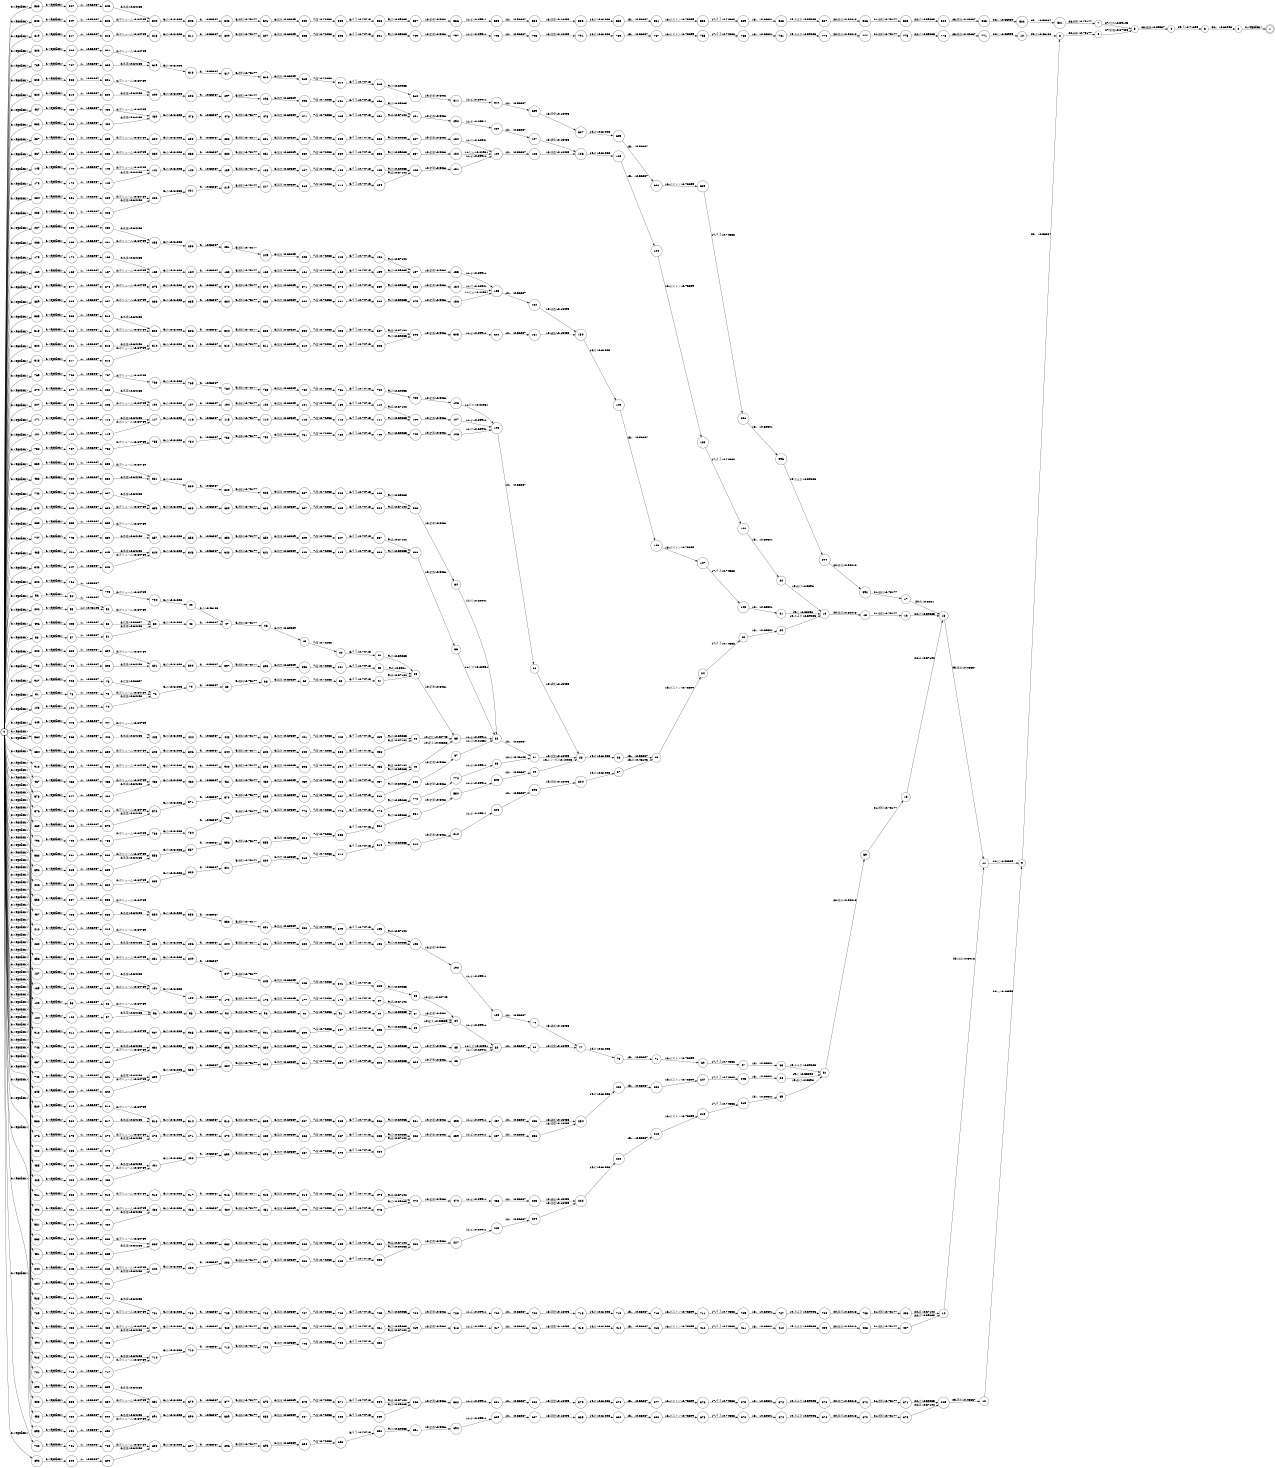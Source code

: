 digraph FST {
rankdir = LR;
size = "8.5,11";
label = "";
center = 1;
orientation = Portrait;
ranksep = "0.4";
nodesep = "0.25";
0 [label = "0", shape = circle, style = bold, fontsize = 14]
	0 -> 56 [label = "0:<epsilon>", fontsize = 14];
	0 -> 58 [label = "0:<epsilon>", fontsize = 14];
	0 -> 81 [label = "0:<epsilon>", fontsize = 14];
	0 -> 100 [label = "0:<epsilon>", fontsize = 14];
	0 -> 103 [label = "0:<epsilon>", fontsize = 14];
	0 -> 104 [label = "0:<epsilon>", fontsize = 14];
	0 -> 121 [label = "0:<epsilon>", fontsize = 14];
	0 -> 145 [label = "0:<epsilon>", fontsize = 14];
	0 -> 169 [label = "0:<epsilon>", fontsize = 14];
	0 -> 171 [label = "0:<epsilon>", fontsize = 14];
	0 -> 173 [label = "0:<epsilon>", fontsize = 14];
	0 -> 175 [label = "0:<epsilon>", fontsize = 14];
	0 -> 185 [label = "0:<epsilon>", fontsize = 14];
	0 -> 187 [label = "0:<epsilon>", fontsize = 14];
	0 -> 212 [label = "0:<epsilon>", fontsize = 14];
	0 -> 207 [label = "0:<epsilon>", fontsize = 14];
	0 -> 234 [label = "0:<epsilon>", fontsize = 14];
	0 -> 244 [label = "0:<epsilon>", fontsize = 14];
	0 -> 266 [label = "0:<epsilon>", fontsize = 14];
	0 -> 276 [label = "0:<epsilon>", fontsize = 14];
	0 -> 279 [label = "0:<epsilon>", fontsize = 14];
	0 -> 280 [label = "0:<epsilon>", fontsize = 14];
	0 -> 283 [label = "0:<epsilon>", fontsize = 14];
	0 -> 284 [label = "0:<epsilon>", fontsize = 14];
	0 -> 287 [label = "0:<epsilon>", fontsize = 14];
	0 -> 288 [label = "0:<epsilon>", fontsize = 14];
	0 -> 303 [label = "0:<epsilon>", fontsize = 14];
	0 -> 318 [label = "0:<epsilon>", fontsize = 14];
	0 -> 320 [label = "0:<epsilon>", fontsize = 14];
	0 -> 322 [label = "0:<epsilon>", fontsize = 14];
	0 -> 335 [label = "0:<epsilon>", fontsize = 14];
	0 -> 348 [label = "0:<epsilon>", fontsize = 14];
	0 -> 358 [label = "0:<epsilon>", fontsize = 14];
	0 -> 368 [label = "0:<epsilon>", fontsize = 14];
	0 -> 395 [label = "0:<epsilon>", fontsize = 14];
	0 -> 405 [label = "0:<epsilon>", fontsize = 14];
	0 -> 431 [label = "0:<epsilon>", fontsize = 14];
	0 -> 433 [label = "0:<epsilon>", fontsize = 14];
	0 -> 435 [label = "0:<epsilon>", fontsize = 14];
	0 -> 437 [label = "0:<epsilon>", fontsize = 14];
	0 -> 449 [label = "0:<epsilon>", fontsize = 14];
	0 -> 451 [label = "0:<epsilon>", fontsize = 14];
	0 -> 453 [label = "0:<epsilon>", fontsize = 14];
	0 -> 455 [label = "0:<epsilon>", fontsize = 14];
	0 -> 467 [label = "0:<epsilon>", fontsize = 14];
	0 -> 492 [label = "0:<epsilon>", fontsize = 14];
	0 -> 487 [label = "0:<epsilon>", fontsize = 14];
	0 -> 494 [label = "0:<epsilon>", fontsize = 14];
	0 -> 496 [label = "0:<epsilon>", fontsize = 14];
	0 -> 515 [label = "0:<epsilon>", fontsize = 14];
	0 -> 520 [label = "0:<epsilon>", fontsize = 14];
	0 -> 548 [label = "0:<epsilon>", fontsize = 14];
	0 -> 562 [label = "0:<epsilon>", fontsize = 14];
	0 -> 564 [label = "0:<epsilon>", fontsize = 14];
	0 -> 576 [label = "0:<epsilon>", fontsize = 14];
	0 -> 578 [label = "0:<epsilon>", fontsize = 14];
	0 -> 581 [label = "0:<epsilon>", fontsize = 14];
	0 -> 582 [label = "0:<epsilon>", fontsize = 14];
	0 -> 585 [label = "0:<epsilon>", fontsize = 14];
	0 -> 586 [label = "0:<epsilon>", fontsize = 14];
	0 -> 588 [label = "0:<epsilon>", fontsize = 14];
	0 -> 590 [label = "0:<epsilon>", fontsize = 14];
	0 -> 623 [label = "0:<epsilon>", fontsize = 14];
	0 -> 608 [label = "0:<epsilon>", fontsize = 14];
	0 -> 645 [label = "0:<epsilon>", fontsize = 14];
	0 -> 643 [label = "0:<epsilon>", fontsize = 14];
	0 -> 665 [label = "0:<epsilon>", fontsize = 14];
	0 -> 667 [label = "0:<epsilon>", fontsize = 14];
	0 -> 669 [label = "0:<epsilon>", fontsize = 14];
	0 -> 688 [label = "0:<epsilon>", fontsize = 14];
	0 -> 702 [label = "0:<epsilon>", fontsize = 14];
	0 -> 721 [label = "0:<epsilon>", fontsize = 14];
	0 -> 735 [label = "0:<epsilon>", fontsize = 14];
	0 -> 738 [label = "0:<epsilon>", fontsize = 14];
	0 -> 739 [label = "0:<epsilon>", fontsize = 14];
	0 -> 742 [label = "0:<epsilon>", fontsize = 14];
	0 -> 743 [label = "0:<epsilon>", fontsize = 14];
	0 -> 746 [label = "0:<epsilon>", fontsize = 14];
	0 -> 747 [label = "0:<epsilon>", fontsize = 14];
	0 -> 758 [label = "0:<epsilon>", fontsize = 14];
	0 -> 769 [label = "0:<epsilon>", fontsize = 14];
	0 -> 792 [label = "0:<epsilon>", fontsize = 14];
	0 -> 802 [label = "0:<epsilon>", fontsize = 14];
	0 -> 800 [label = "0:<epsilon>", fontsize = 14];
	0 -> 819 [label = "0:<epsilon>", fontsize = 14];
	0 -> 826 [label = "0:<epsilon>", fontsize = 14];
	0 -> 837 [label = "0:<epsilon>", fontsize = 14];
	0 -> 854 [label = "0:<epsilon>", fontsize = 14];
	0 -> 856 [label = "0:<epsilon>", fontsize = 14];
	0 -> 867 [label = "0:<epsilon>", fontsize = 14];
	0 -> 878 [label = "0:<epsilon>", fontsize = 14];
	0 -> 889 [label = "0:<epsilon>", fontsize = 14];
	0 -> 892 [label = "0:<epsilon>", fontsize = 14];
	0 -> 893 [label = "0:<epsilon>", fontsize = 14];
	0 -> 912 [label = "0:<epsilon>", fontsize = 14];
	0 -> 910 [label = "0:<epsilon>", fontsize = 14];
	0 -> 921 [label = "0:<epsilon>", fontsize = 14];
	0 -> 923 [label = "0:<epsilon>", fontsize = 14];
	0 -> 925 [label = "0:<epsilon>", fontsize = 14];
	0 -> 927 [label = "0:<epsilon>", fontsize = 14];
1 [label = "1", shape = doublecircle, style = solid, fontsize = 14]
2 [label = "2", shape = circle, style = solid, fontsize = 14]
	2 -> 1 [label = "0:<epsilon>", fontsize = 14];
3 [label = "3", shape = circle, style = solid, fontsize = 14]
	3 -> 2 [label = "30:。/-0.62093", fontsize = 14];
4 [label = "4", shape = circle, style = solid, fontsize = 14]
	4 -> 3 [label = "29:４/-0.71399", fontsize = 14];
5 [label = "5", shape = circle, style = solid, fontsize = 14]
	5 -> 4 [label = "28:通路/-0.69567", fontsize = 14];
6 [label = "6", shape = circle, style = solid, fontsize = 14]
	6 -> 5 [label = "27:放電/-0.67408", fontsize = 14];
7 [label = "7", shape = circle, style = solid, fontsize = 14]
	7 -> 5 [label = "27:吐出/-0.59143", fontsize = 14];
8 [label = "8", shape = circle, style = solid, fontsize = 14]
	8 -> 6 [label = "26:燃料/-0.75177", fontsize = 14];
9 [label = "9", shape = circle, style = solid, fontsize = 14]
	9 -> 8 [label = "25:、/-0.56087", fontsize = 14];
10 [label = "10", shape = circle, style = solid, fontsize = 14]
	10 -> 8 [label = "25:の/-0.46103", fontsize = 14];
11 [label = "11", shape = circle, style = solid, fontsize = 14]
	11 -> 9 [label = "24:に/-0.55959", fontsize = 14];
12 [label = "12", shape = circle, style = solid, fontsize = 14]
	12 -> 9 [label = "24:〜/-0.48595", fontsize = 14];
13 [label = "13", shape = circle, style = solid, fontsize = 14]
	13 -> 11 [label = "23:排出/-0.46667", fontsize = 14];
14 [label = "14", shape = circle, style = solid, fontsize = 14]
	14 -> 11 [label = "23:吐出/-0.3918", fontsize = 14];
15 [label = "15", shape = circle, style = solid, fontsize = 14]
	15 -> 13 [label = "22:は/-0.57102", fontsize = 14];
16 [label = "16", shape = circle, style = solid, fontsize = 14]
	16 -> 13 [label = "22:が/-0.59235", fontsize = 14];
17 [label = "17", shape = circle, style = solid, fontsize = 14]
	17 -> 13 [label = "22:を/-0.5021", fontsize = 14];
18 [label = "18", shape = circle, style = solid, fontsize = 14]
	18 -> 16 [label = "21:燃料/-0.75177", fontsize = 14];
19 [label = "19", shape = circle, style = solid, fontsize = 14]
	19 -> 18 [label = "20:加圧/-0.52018", fontsize = 14];
20 [label = "20", shape = circle, style = solid, fontsize = 14]
	20 -> 19 [label = "19:および/-0.59005", fontsize = 14];
21 [label = "21", shape = circle, style = solid, fontsize = 14]
	21 -> 19 [label = "19:と/-0.55896", fontsize = 14];
22 [label = "22", shape = circle, style = solid, fontsize = 14]
	22 -> 19 [label = "19:及び/-0.5598", fontsize = 14];
23 [label = "23", shape = circle, style = solid, fontsize = 14]
	23 -> 20 [label = "18:、/-0.60301", fontsize = 14];
24 [label = "24", shape = circle, style = solid, fontsize = 14]
	24 -> 23 [label = "17:４３/-0.74338", fontsize = 14];
25 [label = "25", shape = circle, style = solid, fontsize = 14]
	25 -> 24 [label = "16:ピストン/-0.75699", fontsize = 14];
26 [label = "26", shape = circle, style = solid, fontsize = 14]
	26 -> 25 [label = "15:、/-0.56087", fontsize = 14];
27 [label = "27", shape = circle, style = solid, fontsize = 14]
	27 -> 25 [label = "15:の/-0.46103", fontsize = 14];
28 [label = "28", shape = circle, style = solid, fontsize = 14]
	28 -> 26 [label = "14:の/-0.61023", fontsize = 14];
29 [label = "29", shape = circle, style = solid, fontsize = 14]
	29 -> 28 [label = "13:レシプロ/-0.10023", fontsize = 14];
30 [label = "30", shape = circle, style = solid, fontsize = 14]
	30 -> 28 [label = "13:横転/-0.15453", fontsize = 14];
31 [label = "31", shape = circle, style = solid, fontsize = 14]
	31 -> 28 [label = "13:往復/-0.18405", fontsize = 14];
32 [label = "32", shape = circle, style = solid, fontsize = 14]
	32 -> 31 [label = "12:、/-0.56087", fontsize = 14];
33 [label = "33", shape = circle, style = solid, fontsize = 14]
	33 -> 31 [label = "12:の/-0.46103", fontsize = 14];
34 [label = "34", shape = circle, style = solid, fontsize = 14]
	34 -> 32 [label = "11:で/-0.22941", fontsize = 14];
35 [label = "35", shape = circle, style = solid, fontsize = 14]
	35 -> 32 [label = "11:よ/-0.29911", fontsize = 14];
36 [label = "36", shape = circle, style = solid, fontsize = 14]
	36 -> 32 [label = "11:だけ/-0.22931", fontsize = 14];
37 [label = "37", shape = circle, style = solid, fontsize = 14]
	37 -> 32 [label = "11:さ/-0.21351", fontsize = 14];
38 [label = "38", shape = circle, style = solid, fontsize = 14]
	38 -> 35 [label = "10:変化/-0.42745", fontsize = 14];
39 [label = "39", shape = circle, style = solid, fontsize = 14]
	39 -> 35 [label = "10:変更/-0.5061", fontsize = 14];
40 [label = "40", shape = circle, style = solid, fontsize = 14]
	40 -> 35 [label = "10:変え/-0.42535", fontsize = 14];
41 [label = "41", shape = circle, style = solid, fontsize = 14]
	41 -> 39 [label = "9:は/-0.57102", fontsize = 14];
42 [label = "42", shape = circle, style = solid, fontsize = 14]
	42 -> 39 [label = "9:が/-0.59235", fontsize = 14];
43 [label = "43", shape = circle, style = solid, fontsize = 14]
	43 -> 39 [label = "9:を/-0.5021", fontsize = 14];
44 [label = "44", shape = circle, style = solid, fontsize = 14]
	44 -> 42 [label = "8:４５/-0.74715", fontsize = 14];
45 [label = "45", shape = circle, style = solid, fontsize = 14]
	45 -> 44 [label = "7:室/-0.72258", fontsize = 14];
46 [label = "46", shape = circle, style = solid, fontsize = 14]
	46 -> 45 [label = "6:加圧/-0.60389", fontsize = 14];
47 [label = "47", shape = circle, style = solid, fontsize = 14]
	47 -> 46 [label = "5:燃料/-0.75177", fontsize = 14];
48 [label = "48", shape = circle, style = solid, fontsize = 14]
	48 -> 47 [label = "4:、/-0.56087", fontsize = 14];
49 [label = "49", shape = circle, style = solid, fontsize = 14]
	49 -> 47 [label = "4:の/-0.46103", fontsize = 14];
50 [label = "50", shape = circle, style = solid, fontsize = 14]
	50 -> 48 [label = "3:の/-0.61023", fontsize = 14];
51 [label = "51", shape = circle, style = solid, fontsize = 14]
	51 -> 50 [label = "2:体積/-0.64153", fontsize = 14];
52 [label = "52", shape = circle, style = solid, fontsize = 14]
	52 -> 50 [label = "2:ボリューム/-0.64789", fontsize = 14];
53 [label = "53", shape = circle, style = solid, fontsize = 14]
	53 -> 50 [label = "2:容積/-0.56657", fontsize = 14];
54 [label = "54", shape = circle, style = solid, fontsize = 14]
	54 -> 52 [label = "1:、/-0.56087", fontsize = 14];
55 [label = "55", shape = circle, style = solid, fontsize = 14]
	55 -> 52 [label = "1:の/-0.46103", fontsize = 14];
56 [label = "56", shape = circle, style = solid, fontsize = 14]
	56 -> 54 [label = "0:<epsilon>", fontsize = 14];
57 [label = "57", shape = circle, style = solid, fontsize = 14]
	57 -> 51 [label = "1:、/-0.56087", fontsize = 14];
58 [label = "58", shape = circle, style = solid, fontsize = 14]
	58 -> 57 [label = "0:<epsilon>", fontsize = 14];
59 [label = "59", shape = circle, style = solid, fontsize = 14]
	59 -> 15 [label = "21:燃料/-0.75177", fontsize = 14];
60 [label = "60", shape = circle, style = solid, fontsize = 14]
	60 -> 41 [label = "8:４５/-0.74715", fontsize = 14];
61 [label = "61", shape = circle, style = solid, fontsize = 14]
	61 -> 59 [label = "20:加圧/-0.52018", fontsize = 14];
62 [label = "62", shape = circle, style = solid, fontsize = 14]
	62 -> 60 [label = "7:室/-0.72258", fontsize = 14];
63 [label = "63", shape = circle, style = solid, fontsize = 14]
	63 -> 61 [label = "19:および/-0.59005", fontsize = 14];
64 [label = "64", shape = circle, style = solid, fontsize = 14]
	64 -> 61 [label = "19:と/-0.55896", fontsize = 14];
65 [label = "65", shape = circle, style = solid, fontsize = 14]
	65 -> 61 [label = "19:及び/-0.5598", fontsize = 14];
66 [label = "66", shape = circle, style = solid, fontsize = 14]
	66 -> 62 [label = "6:加圧/-0.60389", fontsize = 14];
67 [label = "67", shape = circle, style = solid, fontsize = 14]
	67 -> 63 [label = "18:、/-0.60301", fontsize = 14];
68 [label = "68", shape = circle, style = solid, fontsize = 14]
	68 -> 66 [label = "5:燃料/-0.75177", fontsize = 14];
69 [label = "69", shape = circle, style = solid, fontsize = 14]
	69 -> 67 [label = "17:４３/-0.74338", fontsize = 14];
70 [label = "70", shape = circle, style = solid, fontsize = 14]
	70 -> 68 [label = "4:、/-0.56087", fontsize = 14];
71 [label = "71", shape = circle, style = solid, fontsize = 14]
	71 -> 69 [label = "16:ピストン/-0.75699", fontsize = 14];
72 [label = "72", shape = circle, style = solid, fontsize = 14]
	72 -> 70 [label = "3:の/-0.61023", fontsize = 14];
73 [label = "73", shape = circle, style = solid, fontsize = 14]
	73 -> 71 [label = "15:、/-0.56087", fontsize = 14];
74 [label = "74", shape = circle, style = solid, fontsize = 14]
	74 -> 72 [label = "2:体積/-0.64153", fontsize = 14];
75 [label = "75", shape = circle, style = solid, fontsize = 14]
	75 -> 72 [label = "2:ボリューム/-0.64789", fontsize = 14];
76 [label = "76", shape = circle, style = solid, fontsize = 14]
	76 -> 72 [label = "2:容積/-0.56657", fontsize = 14];
77 [label = "77", shape = circle, style = solid, fontsize = 14]
	77 -> 73 [label = "14:の/-0.61023", fontsize = 14];
78 [label = "78", shape = circle, style = solid, fontsize = 14]
	78 -> 75 [label = "1:、/-0.56087", fontsize = 14];
79 [label = "79", shape = circle, style = solid, fontsize = 14]
	79 -> 77 [label = "13:横転/-0.15453", fontsize = 14];
80 [label = "80", shape = circle, style = solid, fontsize = 14]
	80 -> 77 [label = "13:往復/-0.18405", fontsize = 14];
81 [label = "81", shape = circle, style = solid, fontsize = 14]
	81 -> 78 [label = "0:<epsilon>", fontsize = 14];
82 [label = "82", shape = circle, style = solid, fontsize = 14]
	82 -> 80 [label = "12:、/-0.56087", fontsize = 14];
83 [label = "83", shape = circle, style = solid, fontsize = 14]
	83 -> 82 [label = "11:で/-0.22941", fontsize = 14];
84 [label = "84", shape = circle, style = solid, fontsize = 14]
	84 -> 82 [label = "11:よ/-0.29911", fontsize = 14];
85 [label = "85", shape = circle, style = solid, fontsize = 14]
	85 -> 82 [label = "11:だけ/-0.22931", fontsize = 14];
86 [label = "86", shape = circle, style = solid, fontsize = 14]
	86 -> 84 [label = "10:変化/-0.42745", fontsize = 14];
87 [label = "87", shape = circle, style = solid, fontsize = 14]
	87 -> 84 [label = "10:変更/-0.5061", fontsize = 14];
88 [label = "88", shape = circle, style = solid, fontsize = 14]
	88 -> 84 [label = "10:変え/-0.42535", fontsize = 14];
89 [label = "89", shape = circle, style = solid, fontsize = 14]
	89 -> 87 [label = "9:は/-0.57102", fontsize = 14];
90 [label = "90", shape = circle, style = solid, fontsize = 14]
	90 -> 87 [label = "9:が/-0.59235", fontsize = 14];
91 [label = "91", shape = circle, style = solid, fontsize = 14]
	91 -> 90 [label = "8:４５/-0.74715", fontsize = 14];
92 [label = "92", shape = circle, style = solid, fontsize = 14]
	92 -> 91 [label = "7:室/-0.72258", fontsize = 14];
93 [label = "93", shape = circle, style = solid, fontsize = 14]
	93 -> 92 [label = "6:加圧/-0.60389", fontsize = 14];
94 [label = "94", shape = circle, style = solid, fontsize = 14]
	94 -> 93 [label = "5:燃料/-0.75177", fontsize = 14];
95 [label = "95", shape = circle, style = solid, fontsize = 14]
	95 -> 94 [label = "4:、/-0.56087", fontsize = 14];
96 [label = "96", shape = circle, style = solid, fontsize = 14]
	96 -> 95 [label = "3:の/-0.61023", fontsize = 14];
97 [label = "97", shape = circle, style = solid, fontsize = 14]
	97 -> 96 [label = "2:体積/-0.64153", fontsize = 14];
98 [label = "98", shape = circle, style = solid, fontsize = 14]
	98 -> 96 [label = "2:ボリューム/-0.64789", fontsize = 14];
99 [label = "99", shape = circle, style = solid, fontsize = 14]
	99 -> 98 [label = "1:、/-0.56087", fontsize = 14];
100 [label = "100", shape = circle, style = solid, fontsize = 14]
	100 -> 99 [label = "0:<epsilon>", fontsize = 14];
101 [label = "101", shape = circle, style = solid, fontsize = 14]
	101 -> 74 [label = "1:、/-0.56087", fontsize = 14];
102 [label = "102", shape = circle, style = solid, fontsize = 14]
	102 -> 97 [label = "1:、/-0.56087", fontsize = 14];
103 [label = "103", shape = circle, style = solid, fontsize = 14]
	103 -> 101 [label = "0:<epsilon>", fontsize = 14];
104 [label = "104", shape = circle, style = solid, fontsize = 14]
	104 -> 102 [label = "0:<epsilon>", fontsize = 14];
105 [label = "105", shape = circle, style = solid, fontsize = 14]
	105 -> 30 [label = "12:、/-0.56087", fontsize = 14];
106 [label = "106", shape = circle, style = solid, fontsize = 14]
	106 -> 105 [label = "11:で/-0.22941", fontsize = 14];
107 [label = "107", shape = circle, style = solid, fontsize = 14]
	107 -> 105 [label = "11:よ/-0.29911", fontsize = 14];
108 [label = "108", shape = circle, style = solid, fontsize = 14]
	108 -> 105 [label = "11:だけ/-0.22931", fontsize = 14];
109 [label = "109", shape = circle, style = solid, fontsize = 14]
	109 -> 107 [label = "10:変更/-0.5061", fontsize = 14];
110 [label = "110", shape = circle, style = solid, fontsize = 14]
	110 -> 109 [label = "9:は/-0.57102", fontsize = 14];
111 [label = "111", shape = circle, style = solid, fontsize = 14]
	111 -> 109 [label = "9:が/-0.59235", fontsize = 14];
112 [label = "112", shape = circle, style = solid, fontsize = 14]
	112 -> 111 [label = "8:４５/-0.74715", fontsize = 14];
113 [label = "113", shape = circle, style = solid, fontsize = 14]
	113 -> 112 [label = "7:室/-0.72258", fontsize = 14];
114 [label = "114", shape = circle, style = solid, fontsize = 14]
	114 -> 113 [label = "6:加圧/-0.60389", fontsize = 14];
115 [label = "115", shape = circle, style = solid, fontsize = 14]
	115 -> 114 [label = "5:燃料/-0.75177", fontsize = 14];
116 [label = "116", shape = circle, style = solid, fontsize = 14]
	116 -> 115 [label = "4:、/-0.56087", fontsize = 14];
117 [label = "117", shape = circle, style = solid, fontsize = 14]
	117 -> 116 [label = "3:の/-0.61023", fontsize = 14];
118 [label = "118", shape = circle, style = solid, fontsize = 14]
	118 -> 117 [label = "2:体積/-0.64153", fontsize = 14];
119 [label = "119", shape = circle, style = solid, fontsize = 14]
	119 -> 117 [label = "2:ボリューム/-0.64789", fontsize = 14];
120 [label = "120", shape = circle, style = solid, fontsize = 14]
	120 -> 119 [label = "1:、/-0.56087", fontsize = 14];
121 [label = "121", shape = circle, style = solid, fontsize = 14]
	121 -> 120 [label = "0:<epsilon>", fontsize = 14];
122 [label = "122", shape = circle, style = solid, fontsize = 14]
	122 -> 22 [label = "18:、/-0.60301", fontsize = 14];
123 [label = "123", shape = circle, style = solid, fontsize = 14]
	123 -> 122 [label = "17:４３/-0.74338", fontsize = 14];
124 [label = "124", shape = circle, style = solid, fontsize = 14]
	124 -> 123 [label = "16:ピストン/-0.75699", fontsize = 14];
125 [label = "125", shape = circle, style = solid, fontsize = 14]
	125 -> 124 [label = "15:、/-0.56087", fontsize = 14];
126 [label = "126", shape = circle, style = solid, fontsize = 14]
	126 -> 125 [label = "14:の/-0.61023", fontsize = 14];
127 [label = "127", shape = circle, style = solid, fontsize = 14]
	127 -> 126 [label = "13:横転/-0.15453", fontsize = 14];
128 [label = "128", shape = circle, style = solid, fontsize = 14]
	128 -> 126 [label = "13:往復/-0.18405", fontsize = 14];
129 [label = "129", shape = circle, style = solid, fontsize = 14]
	129 -> 128 [label = "12:、/-0.56087", fontsize = 14];
130 [label = "130", shape = circle, style = solid, fontsize = 14]
	130 -> 129 [label = "11:で/-0.22941", fontsize = 14];
131 [label = "131", shape = circle, style = solid, fontsize = 14]
	131 -> 129 [label = "11:よ/-0.29911", fontsize = 14];
132 [label = "132", shape = circle, style = solid, fontsize = 14]
	132 -> 129 [label = "11:だけ/-0.22931", fontsize = 14];
133 [label = "133", shape = circle, style = solid, fontsize = 14]
	133 -> 131 [label = "10:変更/-0.5061", fontsize = 14];
134 [label = "134", shape = circle, style = solid, fontsize = 14]
	134 -> 133 [label = "9:は/-0.57102", fontsize = 14];
135 [label = "135", shape = circle, style = solid, fontsize = 14]
	135 -> 133 [label = "9:が/-0.59235", fontsize = 14];
136 [label = "136", shape = circle, style = solid, fontsize = 14]
	136 -> 135 [label = "8:４５/-0.74715", fontsize = 14];
137 [label = "137", shape = circle, style = solid, fontsize = 14]
	137 -> 136 [label = "7:室/-0.72258", fontsize = 14];
138 [label = "138", shape = circle, style = solid, fontsize = 14]
	138 -> 137 [label = "6:加圧/-0.60389", fontsize = 14];
139 [label = "139", shape = circle, style = solid, fontsize = 14]
	139 -> 138 [label = "5:燃料/-0.75177", fontsize = 14];
140 [label = "140", shape = circle, style = solid, fontsize = 14]
	140 -> 139 [label = "4:、/-0.56087", fontsize = 14];
141 [label = "141", shape = circle, style = solid, fontsize = 14]
	141 -> 140 [label = "3:の/-0.61023", fontsize = 14];
142 [label = "142", shape = circle, style = solid, fontsize = 14]
	142 -> 141 [label = "2:体積/-0.64153", fontsize = 14];
143 [label = "143", shape = circle, style = solid, fontsize = 14]
	143 -> 141 [label = "2:ボリューム/-0.64789", fontsize = 14];
144 [label = "144", shape = circle, style = solid, fontsize = 14]
	144 -> 143 [label = "1:、/-0.56087", fontsize = 14];
145 [label = "145", shape = circle, style = solid, fontsize = 14]
	145 -> 144 [label = "0:<epsilon>", fontsize = 14];
146 [label = "146", shape = circle, style = solid, fontsize = 14]
	146 -> 21 [label = "18:、/-0.60301", fontsize = 14];
147 [label = "147", shape = circle, style = solid, fontsize = 14]
	147 -> 146 [label = "17:４３/-0.74338", fontsize = 14];
148 [label = "148", shape = circle, style = solid, fontsize = 14]
	148 -> 147 [label = "16:ピストン/-0.75699", fontsize = 14];
149 [label = "149", shape = circle, style = solid, fontsize = 14]
	149 -> 148 [label = "15:、/-0.56087", fontsize = 14];
150 [label = "150", shape = circle, style = solid, fontsize = 14]
	150 -> 149 [label = "14:の/-0.61023", fontsize = 14];
151 [label = "151", shape = circle, style = solid, fontsize = 14]
	151 -> 150 [label = "13:横転/-0.15453", fontsize = 14];
152 [label = "152", shape = circle, style = solid, fontsize = 14]
	152 -> 150 [label = "13:往復/-0.18405", fontsize = 14];
153 [label = "153", shape = circle, style = solid, fontsize = 14]
	153 -> 152 [label = "12:、/-0.56087", fontsize = 14];
154 [label = "154", shape = circle, style = solid, fontsize = 14]
	154 -> 153 [label = "11:で/-0.22941", fontsize = 14];
155 [label = "155", shape = circle, style = solid, fontsize = 14]
	155 -> 153 [label = "11:よ/-0.29911", fontsize = 14];
156 [label = "156", shape = circle, style = solid, fontsize = 14]
	156 -> 153 [label = "11:だけ/-0.22931", fontsize = 14];
157 [label = "157", shape = circle, style = solid, fontsize = 14]
	157 -> 155 [label = "10:変更/-0.5061", fontsize = 14];
158 [label = "158", shape = circle, style = solid, fontsize = 14]
	158 -> 157 [label = "9:は/-0.57102", fontsize = 14];
159 [label = "159", shape = circle, style = solid, fontsize = 14]
	159 -> 157 [label = "9:が/-0.59235", fontsize = 14];
160 [label = "160", shape = circle, style = solid, fontsize = 14]
	160 -> 159 [label = "8:４５/-0.74715", fontsize = 14];
161 [label = "161", shape = circle, style = solid, fontsize = 14]
	161 -> 160 [label = "7:室/-0.72258", fontsize = 14];
162 [label = "162", shape = circle, style = solid, fontsize = 14]
	162 -> 161 [label = "6:加圧/-0.60389", fontsize = 14];
163 [label = "163", shape = circle, style = solid, fontsize = 14]
	163 -> 162 [label = "5:燃料/-0.75177", fontsize = 14];
164 [label = "164", shape = circle, style = solid, fontsize = 14]
	164 -> 163 [label = "4:、/-0.56087", fontsize = 14];
165 [label = "165", shape = circle, style = solid, fontsize = 14]
	165 -> 164 [label = "3:の/-0.61023", fontsize = 14];
166 [label = "166", shape = circle, style = solid, fontsize = 14]
	166 -> 165 [label = "2:体積/-0.64153", fontsize = 14];
167 [label = "167", shape = circle, style = solid, fontsize = 14]
	167 -> 165 [label = "2:ボリューム/-0.64789", fontsize = 14];
168 [label = "168", shape = circle, style = solid, fontsize = 14]
	168 -> 167 [label = "1:、/-0.56087", fontsize = 14];
169 [label = "169", shape = circle, style = solid, fontsize = 14]
	169 -> 168 [label = "0:<epsilon>", fontsize = 14];
170 [label = "170", shape = circle, style = solid, fontsize = 14]
	170 -> 118 [label = "1:、/-0.56087", fontsize = 14];
171 [label = "171", shape = circle, style = solid, fontsize = 14]
	171 -> 170 [label = "0:<epsilon>", fontsize = 14];
172 [label = "172", shape = circle, style = solid, fontsize = 14]
	172 -> 142 [label = "1:、/-0.56087", fontsize = 14];
173 [label = "173", shape = circle, style = solid, fontsize = 14]
	173 -> 172 [label = "0:<epsilon>", fontsize = 14];
174 [label = "174", shape = circle, style = solid, fontsize = 14]
	174 -> 166 [label = "1:、/-0.56087", fontsize = 14];
175 [label = "175", shape = circle, style = solid, fontsize = 14]
	175 -> 174 [label = "0:<epsilon>", fontsize = 14];
176 [label = "176", shape = circle, style = solid, fontsize = 14]
	176 -> 89 [label = "8:４５/-0.74715", fontsize = 14];
177 [label = "177", shape = circle, style = solid, fontsize = 14]
	177 -> 176 [label = "7:室/-0.72258", fontsize = 14];
178 [label = "178", shape = circle, style = solid, fontsize = 14]
	178 -> 177 [label = "6:加圧/-0.60389", fontsize = 14];
179 [label = "179", shape = circle, style = solid, fontsize = 14]
	179 -> 178 [label = "5:燃料/-0.75177", fontsize = 14];
180 [label = "180", shape = circle, style = solid, fontsize = 14]
	180 -> 179 [label = "4:、/-0.56087", fontsize = 14];
181 [label = "181", shape = circle, style = solid, fontsize = 14]
	181 -> 180 [label = "3:の/-0.61023", fontsize = 14];
182 [label = "182", shape = circle, style = solid, fontsize = 14]
	182 -> 181 [label = "2:体積/-0.64153", fontsize = 14];
183 [label = "183", shape = circle, style = solid, fontsize = 14]
	183 -> 181 [label = "2:ボリューム/-0.64789", fontsize = 14];
184 [label = "184", shape = circle, style = solid, fontsize = 14]
	184 -> 183 [label = "1:、/-0.56087", fontsize = 14];
185 [label = "185", shape = circle, style = solid, fontsize = 14]
	185 -> 184 [label = "0:<epsilon>", fontsize = 14];
186 [label = "186", shape = circle, style = solid, fontsize = 14]
	186 -> 182 [label = "1:、/-0.56087", fontsize = 14];
187 [label = "187", shape = circle, style = solid, fontsize = 14]
	187 -> 186 [label = "0:<epsilon>", fontsize = 14];
188 [label = "188", shape = circle, style = solid, fontsize = 14]
	188 -> 79 [label = "12:、/-0.56087", fontsize = 14];
189 [label = "189", shape = circle, style = solid, fontsize = 14]
	189 -> 110 [label = "8:４５/-0.74715", fontsize = 14];
190 [label = "190", shape = circle, style = solid, fontsize = 14]
	190 -> 188 [label = "11:よ/-0.29911", fontsize = 14];
191 [label = "191", shape = circle, style = solid, fontsize = 14]
	191 -> 189 [label = "7:室/-0.72258", fontsize = 14];
192 [label = "192", shape = circle, style = solid, fontsize = 14]
	192 -> 191 [label = "6:加圧/-0.60389", fontsize = 14];
193 [label = "193", shape = circle, style = solid, fontsize = 14]
	193 -> 190 [label = "10:変更/-0.5061", fontsize = 14];
194 [label = "194", shape = circle, style = solid, fontsize = 14]
	194 -> 192 [label = "5:燃料/-0.75177", fontsize = 14];
195 [label = "195", shape = circle, style = solid, fontsize = 14]
	195 -> 193 [label = "9:は/-0.57102", fontsize = 14];
196 [label = "196", shape = circle, style = solid, fontsize = 14]
	196 -> 193 [label = "9:が/-0.59235", fontsize = 14];
197 [label = "197", shape = circle, style = solid, fontsize = 14]
	197 -> 194 [label = "4:、/-0.56087", fontsize = 14];
198 [label = "198", shape = circle, style = solid, fontsize = 14]
	198 -> 196 [label = "8:４５/-0.74715", fontsize = 14];
199 [label = "199", shape = circle, style = solid, fontsize = 14]
	199 -> 197 [label = "3:の/-0.61023", fontsize = 14];
200 [label = "200", shape = circle, style = solid, fontsize = 14]
	200 -> 198 [label = "7:室/-0.72258", fontsize = 14];
201 [label = "201", shape = circle, style = solid, fontsize = 14]
	201 -> 200 [label = "6:加圧/-0.60389", fontsize = 14];
202 [label = "202", shape = circle, style = solid, fontsize = 14]
	202 -> 199 [label = "2:体積/-0.64153", fontsize = 14];
203 [label = "203", shape = circle, style = solid, fontsize = 14]
	203 -> 199 [label = "2:ボリューム/-0.64789", fontsize = 14];
204 [label = "204", shape = circle, style = solid, fontsize = 14]
	204 -> 201 [label = "5:燃料/-0.75177", fontsize = 14];
205 [label = "205", shape = circle, style = solid, fontsize = 14]
	205 -> 203 [label = "1:、/-0.56087", fontsize = 14];
206 [label = "206", shape = circle, style = solid, fontsize = 14]
	206 -> 204 [label = "4:、/-0.56087", fontsize = 14];
207 [label = "207", shape = circle, style = solid, fontsize = 14]
	207 -> 205 [label = "0:<epsilon>", fontsize = 14];
208 [label = "208", shape = circle, style = solid, fontsize = 14]
	208 -> 206 [label = "3:の/-0.61023", fontsize = 14];
209 [label = "209", shape = circle, style = solid, fontsize = 14]
	209 -> 208 [label = "2:体積/-0.64153", fontsize = 14];
210 [label = "210", shape = circle, style = solid, fontsize = 14]
	210 -> 208 [label = "2:ボリューム/-0.64789", fontsize = 14];
211 [label = "211", shape = circle, style = solid, fontsize = 14]
	211 -> 210 [label = "1:、/-0.56087", fontsize = 14];
212 [label = "212", shape = circle, style = solid, fontsize = 14]
	212 -> 211 [label = "0:<epsilon>", fontsize = 14];
213 [label = "213", shape = circle, style = solid, fontsize = 14]
	213 -> 65 [label = "18:、/-0.60301", fontsize = 14];
214 [label = "214", shape = circle, style = solid, fontsize = 14]
	214 -> 134 [label = "8:４５/-0.74715", fontsize = 14];
215 [label = "215", shape = circle, style = solid, fontsize = 14]
	215 -> 213 [label = "17:４３/-0.74338", fontsize = 14];
216 [label = "216", shape = circle, style = solid, fontsize = 14]
	216 -> 214 [label = "7:室/-0.72258", fontsize = 14];
217 [label = "217", shape = circle, style = solid, fontsize = 14]
	217 -> 216 [label = "6:加圧/-0.60389", fontsize = 14];
218 [label = "218", shape = circle, style = solid, fontsize = 14]
	218 -> 215 [label = "16:ピストン/-0.75699", fontsize = 14];
219 [label = "219", shape = circle, style = solid, fontsize = 14]
	219 -> 217 [label = "5:燃料/-0.75177", fontsize = 14];
220 [label = "220", shape = circle, style = solid, fontsize = 14]
	220 -> 218 [label = "15:、/-0.56087", fontsize = 14];
221 [label = "221", shape = circle, style = solid, fontsize = 14]
	221 -> 219 [label = "4:、/-0.56087", fontsize = 14];
222 [label = "222", shape = circle, style = solid, fontsize = 14]
	222 -> 220 [label = "14:の/-0.61023", fontsize = 14];
223 [label = "223", shape = circle, style = solid, fontsize = 14]
	223 -> 222 [label = "13:横転/-0.15453", fontsize = 14];
224 [label = "224", shape = circle, style = solid, fontsize = 14]
	224 -> 222 [label = "13:往復/-0.18405", fontsize = 14];
225 [label = "225", shape = circle, style = solid, fontsize = 14]
	225 -> 224 [label = "12:、/-0.56087", fontsize = 14];
226 [label = "226", shape = circle, style = solid, fontsize = 14]
	226 -> 221 [label = "3:の/-0.61023", fontsize = 14];
227 [label = "227", shape = circle, style = solid, fontsize = 14]
	227 -> 225 [label = "11:よ/-0.29911", fontsize = 14];
228 [label = "228", shape = circle, style = solid, fontsize = 14]
	228 -> 226 [label = "2:体積/-0.64153", fontsize = 14];
229 [label = "229", shape = circle, style = solid, fontsize = 14]
	229 -> 226 [label = "2:ボリューム/-0.64789", fontsize = 14];
230 [label = "230", shape = circle, style = solid, fontsize = 14]
	230 -> 227 [label = "10:変更/-0.5061", fontsize = 14];
231 [label = "231", shape = circle, style = solid, fontsize = 14]
	231 -> 229 [label = "1:、/-0.56087", fontsize = 14];
232 [label = "232", shape = circle, style = solid, fontsize = 14]
	232 -> 230 [label = "9:は/-0.57102", fontsize = 14];
233 [label = "233", shape = circle, style = solid, fontsize = 14]
	233 -> 230 [label = "9:が/-0.59235", fontsize = 14];
234 [label = "234", shape = circle, style = solid, fontsize = 14]
	234 -> 231 [label = "0:<epsilon>", fontsize = 14];
235 [label = "235", shape = circle, style = solid, fontsize = 14]
	235 -> 233 [label = "8:４５/-0.74715", fontsize = 14];
236 [label = "236", shape = circle, style = solid, fontsize = 14]
	236 -> 235 [label = "7:室/-0.72258", fontsize = 14];
237 [label = "237", shape = circle, style = solid, fontsize = 14]
	237 -> 236 [label = "6:加圧/-0.60389", fontsize = 14];
238 [label = "238", shape = circle, style = solid, fontsize = 14]
	238 -> 237 [label = "5:燃料/-0.75177", fontsize = 14];
239 [label = "239", shape = circle, style = solid, fontsize = 14]
	239 -> 238 [label = "4:、/-0.56087", fontsize = 14];
240 [label = "240", shape = circle, style = solid, fontsize = 14]
	240 -> 239 [label = "3:の/-0.61023", fontsize = 14];
241 [label = "241", shape = circle, style = solid, fontsize = 14]
	241 -> 240 [label = "2:体積/-0.64153", fontsize = 14];
242 [label = "242", shape = circle, style = solid, fontsize = 14]
	242 -> 240 [label = "2:ボリューム/-0.64789", fontsize = 14];
243 [label = "243", shape = circle, style = solid, fontsize = 14]
	243 -> 242 [label = "1:、/-0.56087", fontsize = 14];
244 [label = "244", shape = circle, style = solid, fontsize = 14]
	244 -> 243 [label = "0:<epsilon>", fontsize = 14];
245 [label = "245", shape = circle, style = solid, fontsize = 14]
	245 -> 64 [label = "18:、/-0.60301", fontsize = 14];
246 [label = "246", shape = circle, style = solid, fontsize = 14]
	246 -> 158 [label = "8:４５/-0.74715", fontsize = 14];
247 [label = "247", shape = circle, style = solid, fontsize = 14]
	247 -> 245 [label = "17:４３/-0.74338", fontsize = 14];
248 [label = "248", shape = circle, style = solid, fontsize = 14]
	248 -> 246 [label = "7:室/-0.72258", fontsize = 14];
249 [label = "249", shape = circle, style = solid, fontsize = 14]
	249 -> 248 [label = "6:加圧/-0.60389", fontsize = 14];
250 [label = "250", shape = circle, style = solid, fontsize = 14]
	250 -> 247 [label = "16:ピストン/-0.75699", fontsize = 14];
251 [label = "251", shape = circle, style = solid, fontsize = 14]
	251 -> 249 [label = "5:燃料/-0.75177", fontsize = 14];
252 [label = "252", shape = circle, style = solid, fontsize = 14]
	252 -> 250 [label = "15:、/-0.56087", fontsize = 14];
253 [label = "253", shape = circle, style = solid, fontsize = 14]
	253 -> 251 [label = "4:、/-0.56087", fontsize = 14];
254 [label = "254", shape = circle, style = solid, fontsize = 14]
	254 -> 252 [label = "14:の/-0.61023", fontsize = 14];
255 [label = "255", shape = circle, style = solid, fontsize = 14]
	255 -> 254 [label = "13:横転/-0.15453", fontsize = 14];
256 [label = "256", shape = circle, style = solid, fontsize = 14]
	256 -> 254 [label = "13:往復/-0.18405", fontsize = 14];
257 [label = "257", shape = circle, style = solid, fontsize = 14]
	257 -> 256 [label = "12:、/-0.56087", fontsize = 14];
258 [label = "258", shape = circle, style = solid, fontsize = 14]
	258 -> 253 [label = "3:の/-0.61023", fontsize = 14];
259 [label = "259", shape = circle, style = solid, fontsize = 14]
	259 -> 257 [label = "11:よ/-0.29911", fontsize = 14];
260 [label = "260", shape = circle, style = solid, fontsize = 14]
	260 -> 258 [label = "2:体積/-0.64153", fontsize = 14];
261 [label = "261", shape = circle, style = solid, fontsize = 14]
	261 -> 258 [label = "2:ボリューム/-0.64789", fontsize = 14];
262 [label = "262", shape = circle, style = solid, fontsize = 14]
	262 -> 259 [label = "10:変更/-0.5061", fontsize = 14];
263 [label = "263", shape = circle, style = solid, fontsize = 14]
	263 -> 261 [label = "1:、/-0.56087", fontsize = 14];
264 [label = "264", shape = circle, style = solid, fontsize = 14]
	264 -> 262 [label = "9:は/-0.57102", fontsize = 14];
265 [label = "265", shape = circle, style = solid, fontsize = 14]
	265 -> 262 [label = "9:が/-0.59235", fontsize = 14];
266 [label = "266", shape = circle, style = solid, fontsize = 14]
	266 -> 263 [label = "0:<epsilon>", fontsize = 14];
267 [label = "267", shape = circle, style = solid, fontsize = 14]
	267 -> 265 [label = "8:４５/-0.74715", fontsize = 14];
268 [label = "268", shape = circle, style = solid, fontsize = 14]
	268 -> 267 [label = "7:室/-0.72258", fontsize = 14];
269 [label = "269", shape = circle, style = solid, fontsize = 14]
	269 -> 268 [label = "6:加圧/-0.60389", fontsize = 14];
270 [label = "270", shape = circle, style = solid, fontsize = 14]
	270 -> 269 [label = "5:燃料/-0.75177", fontsize = 14];
271 [label = "271", shape = circle, style = solid, fontsize = 14]
	271 -> 270 [label = "4:、/-0.56087", fontsize = 14];
272 [label = "272", shape = circle, style = solid, fontsize = 14]
	272 -> 271 [label = "3:の/-0.61023", fontsize = 14];
273 [label = "273", shape = circle, style = solid, fontsize = 14]
	273 -> 272 [label = "2:体積/-0.64153", fontsize = 14];
274 [label = "274", shape = circle, style = solid, fontsize = 14]
	274 -> 272 [label = "2:ボリューム/-0.64789", fontsize = 14];
275 [label = "275", shape = circle, style = solid, fontsize = 14]
	275 -> 274 [label = "1:、/-0.56087", fontsize = 14];
276 [label = "276", shape = circle, style = solid, fontsize = 14]
	276 -> 275 [label = "0:<epsilon>", fontsize = 14];
277 [label = "277", shape = circle, style = solid, fontsize = 14]
	277 -> 202 [label = "1:、/-0.56087", fontsize = 14];
278 [label = "278", shape = circle, style = solid, fontsize = 14]
	278 -> 209 [label = "1:、/-0.56087", fontsize = 14];
279 [label = "279", shape = circle, style = solid, fontsize = 14]
	279 -> 277 [label = "0:<epsilon>", fontsize = 14];
280 [label = "280", shape = circle, style = solid, fontsize = 14]
	280 -> 278 [label = "0:<epsilon>", fontsize = 14];
281 [label = "281", shape = circle, style = solid, fontsize = 14]
	281 -> 228 [label = "1:、/-0.56087", fontsize = 14];
282 [label = "282", shape = circle, style = solid, fontsize = 14]
	282 -> 241 [label = "1:、/-0.56087", fontsize = 14];
283 [label = "283", shape = circle, style = solid, fontsize = 14]
	283 -> 281 [label = "0:<epsilon>", fontsize = 14];
284 [label = "284", shape = circle, style = solid, fontsize = 14]
	284 -> 282 [label = "0:<epsilon>", fontsize = 14];
285 [label = "285", shape = circle, style = solid, fontsize = 14]
	285 -> 260 [label = "1:、/-0.56087", fontsize = 14];
286 [label = "286", shape = circle, style = solid, fontsize = 14]
	286 -> 273 [label = "1:、/-0.56087", fontsize = 14];
287 [label = "287", shape = circle, style = solid, fontsize = 14]
	287 -> 285 [label = "0:<epsilon>", fontsize = 14];
288 [label = "288", shape = circle, style = solid, fontsize = 14]
	288 -> 286 [label = "0:<epsilon>", fontsize = 14];
289 [label = "289", shape = circle, style = solid, fontsize = 14]
	289 -> 127 [label = "12:、/-0.56087", fontsize = 14];
290 [label = "290", shape = circle, style = solid, fontsize = 14]
	290 -> 289 [label = "11:よ/-0.29911", fontsize = 14];
291 [label = "291", shape = circle, style = solid, fontsize = 14]
	291 -> 290 [label = "10:変更/-0.5061", fontsize = 14];
292 [label = "292", shape = circle, style = solid, fontsize = 14]
	292 -> 291 [label = "9:は/-0.57102", fontsize = 14];
293 [label = "293", shape = circle, style = solid, fontsize = 14]
	293 -> 291 [label = "9:が/-0.59235", fontsize = 14];
294 [label = "294", shape = circle, style = solid, fontsize = 14]
	294 -> 293 [label = "8:４５/-0.74715", fontsize = 14];
295 [label = "295", shape = circle, style = solid, fontsize = 14]
	295 -> 294 [label = "7:室/-0.72258", fontsize = 14];
296 [label = "296", shape = circle, style = solid, fontsize = 14]
	296 -> 295 [label = "6:加圧/-0.60389", fontsize = 14];
297 [label = "297", shape = circle, style = solid, fontsize = 14]
	297 -> 296 [label = "5:燃料/-0.75177", fontsize = 14];
298 [label = "298", shape = circle, style = solid, fontsize = 14]
	298 -> 297 [label = "4:、/-0.56087", fontsize = 14];
299 [label = "299", shape = circle, style = solid, fontsize = 14]
	299 -> 298 [label = "3:の/-0.61023", fontsize = 14];
300 [label = "300", shape = circle, style = solid, fontsize = 14]
	300 -> 299 [label = "2:体積/-0.64153", fontsize = 14];
301 [label = "301", shape = circle, style = solid, fontsize = 14]
	301 -> 299 [label = "2:ボリューム/-0.64789", fontsize = 14];
302 [label = "302", shape = circle, style = solid, fontsize = 14]
	302 -> 301 [label = "1:、/-0.56087", fontsize = 14];
303 [label = "303", shape = circle, style = solid, fontsize = 14]
	303 -> 302 [label = "0:<epsilon>", fontsize = 14];
304 [label = "304", shape = circle, style = solid, fontsize = 14]
	304 -> 151 [label = "12:、/-0.56087", fontsize = 14];
305 [label = "305", shape = circle, style = solid, fontsize = 14]
	305 -> 304 [label = "11:よ/-0.29911", fontsize = 14];
306 [label = "306", shape = circle, style = solid, fontsize = 14]
	306 -> 305 [label = "10:変更/-0.5061", fontsize = 14];
307 [label = "307", shape = circle, style = solid, fontsize = 14]
	307 -> 306 [label = "9:は/-0.57102", fontsize = 14];
308 [label = "308", shape = circle, style = solid, fontsize = 14]
	308 -> 306 [label = "9:が/-0.59235", fontsize = 14];
309 [label = "309", shape = circle, style = solid, fontsize = 14]
	309 -> 308 [label = "8:４５/-0.74715", fontsize = 14];
310 [label = "310", shape = circle, style = solid, fontsize = 14]
	310 -> 309 [label = "7:室/-0.72258", fontsize = 14];
311 [label = "311", shape = circle, style = solid, fontsize = 14]
	311 -> 310 [label = "6:加圧/-0.60389", fontsize = 14];
312 [label = "312", shape = circle, style = solid, fontsize = 14]
	312 -> 311 [label = "5:燃料/-0.75177", fontsize = 14];
313 [label = "313", shape = circle, style = solid, fontsize = 14]
	313 -> 312 [label = "4:、/-0.56087", fontsize = 14];
314 [label = "314", shape = circle, style = solid, fontsize = 14]
	314 -> 313 [label = "3:の/-0.61023", fontsize = 14];
315 [label = "315", shape = circle, style = solid, fontsize = 14]
	315 -> 314 [label = "2:体積/-0.64153", fontsize = 14];
316 [label = "316", shape = circle, style = solid, fontsize = 14]
	316 -> 314 [label = "2:ボリューム/-0.64789", fontsize = 14];
317 [label = "317", shape = circle, style = solid, fontsize = 14]
	317 -> 316 [label = "1:、/-0.56087", fontsize = 14];
318 [label = "318", shape = circle, style = solid, fontsize = 14]
	318 -> 317 [label = "0:<epsilon>", fontsize = 14];
319 [label = "319", shape = circle, style = solid, fontsize = 14]
	319 -> 300 [label = "1:、/-0.56087", fontsize = 14];
320 [label = "320", shape = circle, style = solid, fontsize = 14]
	320 -> 319 [label = "0:<epsilon>", fontsize = 14];
321 [label = "321", shape = circle, style = solid, fontsize = 14]
	321 -> 315 [label = "1:、/-0.56087", fontsize = 14];
322 [label = "322", shape = circle, style = solid, fontsize = 14]
	322 -> 321 [label = "0:<epsilon>", fontsize = 14];
323 [label = "323", shape = circle, style = solid, fontsize = 14]
	323 -> 34 [label = "10:変更/-0.5061", fontsize = 14];
324 [label = "324", shape = circle, style = solid, fontsize = 14]
	324 -> 323 [label = "9:は/-0.57102", fontsize = 14];
325 [label = "325", shape = circle, style = solid, fontsize = 14]
	325 -> 323 [label = "9:が/-0.59235", fontsize = 14];
326 [label = "326", shape = circle, style = solid, fontsize = 14]
	326 -> 325 [label = "8:４５/-0.74715", fontsize = 14];
327 [label = "327", shape = circle, style = solid, fontsize = 14]
	327 -> 326 [label = "7:室/-0.72258", fontsize = 14];
328 [label = "328", shape = circle, style = solid, fontsize = 14]
	328 -> 327 [label = "6:加圧/-0.60389", fontsize = 14];
329 [label = "329", shape = circle, style = solid, fontsize = 14]
	329 -> 328 [label = "5:燃料/-0.75177", fontsize = 14];
330 [label = "330", shape = circle, style = solid, fontsize = 14]
	330 -> 329 [label = "4:、/-0.56087", fontsize = 14];
331 [label = "331", shape = circle, style = solid, fontsize = 14]
	331 -> 330 [label = "3:の/-0.61023", fontsize = 14];
332 [label = "332", shape = circle, style = solid, fontsize = 14]
	332 -> 331 [label = "2:体積/-0.64153", fontsize = 14];
333 [label = "333", shape = circle, style = solid, fontsize = 14]
	333 -> 331 [label = "2:ボリューム/-0.64789", fontsize = 14];
334 [label = "334", shape = circle, style = solid, fontsize = 14]
	334 -> 333 [label = "1:、/-0.56087", fontsize = 14];
335 [label = "335", shape = circle, style = solid, fontsize = 14]
	335 -> 334 [label = "0:<epsilon>", fontsize = 14];
336 [label = "336", shape = circle, style = solid, fontsize = 14]
	336 -> 36 [label = "10:変更/-0.5061", fontsize = 14];
337 [label = "337", shape = circle, style = solid, fontsize = 14]
	337 -> 336 [label = "9:は/-0.57102", fontsize = 14];
338 [label = "338", shape = circle, style = solid, fontsize = 14]
	338 -> 336 [label = "9:が/-0.59235", fontsize = 14];
339 [label = "339", shape = circle, style = solid, fontsize = 14]
	339 -> 338 [label = "8:４５/-0.74715", fontsize = 14];
340 [label = "340", shape = circle, style = solid, fontsize = 14]
	340 -> 339 [label = "7:室/-0.72258", fontsize = 14];
341 [label = "341", shape = circle, style = solid, fontsize = 14]
	341 -> 340 [label = "6:加圧/-0.60389", fontsize = 14];
342 [label = "342", shape = circle, style = solid, fontsize = 14]
	342 -> 341 [label = "5:燃料/-0.75177", fontsize = 14];
343 [label = "343", shape = circle, style = solid, fontsize = 14]
	343 -> 342 [label = "4:、/-0.56087", fontsize = 14];
344 [label = "344", shape = circle, style = solid, fontsize = 14]
	344 -> 343 [label = "3:の/-0.61023", fontsize = 14];
345 [label = "345", shape = circle, style = solid, fontsize = 14]
	345 -> 344 [label = "2:体積/-0.64153", fontsize = 14];
346 [label = "346", shape = circle, style = solid, fontsize = 14]
	346 -> 344 [label = "2:ボリューム/-0.64789", fontsize = 14];
347 [label = "347", shape = circle, style = solid, fontsize = 14]
	347 -> 346 [label = "1:、/-0.56087", fontsize = 14];
348 [label = "348", shape = circle, style = solid, fontsize = 14]
	348 -> 347 [label = "0:<epsilon>", fontsize = 14];
349 [label = "349", shape = circle, style = solid, fontsize = 14]
	349 -> 195 [label = "8:４５/-0.74715", fontsize = 14];
350 [label = "350", shape = circle, style = solid, fontsize = 14]
	350 -> 349 [label = "7:室/-0.72258", fontsize = 14];
351 [label = "351", shape = circle, style = solid, fontsize = 14]
	351 -> 350 [label = "6:加圧/-0.60389", fontsize = 14];
352 [label = "352", shape = circle, style = solid, fontsize = 14]
	352 -> 351 [label = "5:燃料/-0.75177", fontsize = 14];
353 [label = "353", shape = circle, style = solid, fontsize = 14]
	353 -> 352 [label = "4:、/-0.56087", fontsize = 14];
354 [label = "354", shape = circle, style = solid, fontsize = 14]
	354 -> 353 [label = "3:の/-0.61023", fontsize = 14];
355 [label = "355", shape = circle, style = solid, fontsize = 14]
	355 -> 354 [label = "2:体積/-0.64153", fontsize = 14];
356 [label = "356", shape = circle, style = solid, fontsize = 14]
	356 -> 354 [label = "2:ボリューム/-0.64789", fontsize = 14];
357 [label = "357", shape = circle, style = solid, fontsize = 14]
	357 -> 356 [label = "1:、/-0.56087", fontsize = 14];
358 [label = "358", shape = circle, style = solid, fontsize = 14]
	358 -> 357 [label = "0:<epsilon>", fontsize = 14];
359 [label = "359", shape = circle, style = solid, fontsize = 14]
	359 -> 232 [label = "8:４５/-0.74715", fontsize = 14];
360 [label = "360", shape = circle, style = solid, fontsize = 14]
	360 -> 359 [label = "7:室/-0.72258", fontsize = 14];
361 [label = "361", shape = circle, style = solid, fontsize = 14]
	361 -> 360 [label = "6:加圧/-0.60389", fontsize = 14];
362 [label = "362", shape = circle, style = solid, fontsize = 14]
	362 -> 361 [label = "5:燃料/-0.75177", fontsize = 14];
363 [label = "363", shape = circle, style = solid, fontsize = 14]
	363 -> 362 [label = "4:、/-0.56087", fontsize = 14];
364 [label = "364", shape = circle, style = solid, fontsize = 14]
	364 -> 363 [label = "3:の/-0.61023", fontsize = 14];
365 [label = "365", shape = circle, style = solid, fontsize = 14]
	365 -> 364 [label = "2:体積/-0.64153", fontsize = 14];
366 [label = "366", shape = circle, style = solid, fontsize = 14]
	366 -> 364 [label = "2:ボリューム/-0.64789", fontsize = 14];
367 [label = "367", shape = circle, style = solid, fontsize = 14]
	367 -> 366 [label = "1:、/-0.56087", fontsize = 14];
368 [label = "368", shape = circle, style = solid, fontsize = 14]
	368 -> 367 [label = "0:<epsilon>", fontsize = 14];
369 [label = "369", shape = circle, style = solid, fontsize = 14]
	369 -> 12 [label = "23:排出/-0.46667", fontsize = 14];
370 [label = "370", shape = circle, style = solid, fontsize = 14]
	370 -> 369 [label = "22:は/-0.57102", fontsize = 14];
371 [label = "371", shape = circle, style = solid, fontsize = 14]
	371 -> 369 [label = "22:が/-0.59235", fontsize = 14];
372 [label = "372", shape = circle, style = solid, fontsize = 14]
	372 -> 371 [label = "21:燃料/-0.75177", fontsize = 14];
373 [label = "373", shape = circle, style = solid, fontsize = 14]
	373 -> 372 [label = "20:加圧/-0.52018", fontsize = 14];
374 [label = "374", shape = circle, style = solid, fontsize = 14]
	374 -> 373 [label = "19:および/-0.59005", fontsize = 14];
375 [label = "375", shape = circle, style = solid, fontsize = 14]
	375 -> 374 [label = "18:、/-0.60301", fontsize = 14];
376 [label = "376", shape = circle, style = solid, fontsize = 14]
	376 -> 375 [label = "17:４３/-0.74338", fontsize = 14];
377 [label = "377", shape = circle, style = solid, fontsize = 14]
	377 -> 376 [label = "16:ピストン/-0.75699", fontsize = 14];
378 [label = "378", shape = circle, style = solid, fontsize = 14]
	378 -> 377 [label = "15:、/-0.56087", fontsize = 14];
379 [label = "379", shape = circle, style = solid, fontsize = 14]
	379 -> 378 [label = "14:の/-0.61023", fontsize = 14];
380 [label = "380", shape = circle, style = solid, fontsize = 14]
	380 -> 379 [label = "13:往復/-0.18405", fontsize = 14];
381 [label = "381", shape = circle, style = solid, fontsize = 14]
	381 -> 380 [label = "12:、/-0.56087", fontsize = 14];
382 [label = "382", shape = circle, style = solid, fontsize = 14]
	382 -> 381 [label = "11:よ/-0.29911", fontsize = 14];
383 [label = "383", shape = circle, style = solid, fontsize = 14]
	383 -> 382 [label = "10:変更/-0.5061", fontsize = 14];
384 [label = "384", shape = circle, style = solid, fontsize = 14]
	384 -> 383 [label = "9:は/-0.57102", fontsize = 14];
385 [label = "385", shape = circle, style = solid, fontsize = 14]
	385 -> 383 [label = "9:が/-0.59235", fontsize = 14];
386 [label = "386", shape = circle, style = solid, fontsize = 14]
	386 -> 385 [label = "8:４５/-0.74715", fontsize = 14];
387 [label = "387", shape = circle, style = solid, fontsize = 14]
	387 -> 386 [label = "7:室/-0.72258", fontsize = 14];
388 [label = "388", shape = circle, style = solid, fontsize = 14]
	388 -> 387 [label = "6:加圧/-0.60389", fontsize = 14];
389 [label = "389", shape = circle, style = solid, fontsize = 14]
	389 -> 388 [label = "5:燃料/-0.75177", fontsize = 14];
390 [label = "390", shape = circle, style = solid, fontsize = 14]
	390 -> 389 [label = "4:、/-0.56087", fontsize = 14];
391 [label = "391", shape = circle, style = solid, fontsize = 14]
	391 -> 390 [label = "3:の/-0.61023", fontsize = 14];
392 [label = "392", shape = circle, style = solid, fontsize = 14]
	392 -> 391 [label = "2:体積/-0.64153", fontsize = 14];
393 [label = "393", shape = circle, style = solid, fontsize = 14]
	393 -> 391 [label = "2:ボリューム/-0.64789", fontsize = 14];
394 [label = "394", shape = circle, style = solid, fontsize = 14]
	394 -> 393 [label = "1:、/-0.56087", fontsize = 14];
395 [label = "395", shape = circle, style = solid, fontsize = 14]
	395 -> 394 [label = "0:<epsilon>", fontsize = 14];
396 [label = "396", shape = circle, style = solid, fontsize = 14]
	396 -> 264 [label = "8:４５/-0.74715", fontsize = 14];
397 [label = "397", shape = circle, style = solid, fontsize = 14]
	397 -> 396 [label = "7:室/-0.72258", fontsize = 14];
398 [label = "398", shape = circle, style = solid, fontsize = 14]
	398 -> 397 [label = "6:加圧/-0.60389", fontsize = 14];
399 [label = "399", shape = circle, style = solid, fontsize = 14]
	399 -> 398 [label = "5:燃料/-0.75177", fontsize = 14];
400 [label = "400", shape = circle, style = solid, fontsize = 14]
	400 -> 399 [label = "4:、/-0.56087", fontsize = 14];
401 [label = "401", shape = circle, style = solid, fontsize = 14]
	401 -> 400 [label = "3:の/-0.61023", fontsize = 14];
402 [label = "402", shape = circle, style = solid, fontsize = 14]
	402 -> 401 [label = "2:体積/-0.64153", fontsize = 14];
403 [label = "403", shape = circle, style = solid, fontsize = 14]
	403 -> 401 [label = "2:ボリューム/-0.64789", fontsize = 14];
404 [label = "404", shape = circle, style = solid, fontsize = 14]
	404 -> 403 [label = "1:、/-0.56087", fontsize = 14];
405 [label = "405", shape = circle, style = solid, fontsize = 14]
	405 -> 404 [label = "0:<epsilon>", fontsize = 14];
406 [label = "406", shape = circle, style = solid, fontsize = 14]
	406 -> 14 [label = "22:は/-0.57102", fontsize = 14];
407 [label = "407", shape = circle, style = solid, fontsize = 14]
	407 -> 14 [label = "22:が/-0.59235", fontsize = 14];
408 [label = "408", shape = circle, style = solid, fontsize = 14]
	408 -> 407 [label = "21:燃料/-0.75177", fontsize = 14];
409 [label = "409", shape = circle, style = solid, fontsize = 14]
	409 -> 408 [label = "20:加圧/-0.52018", fontsize = 14];
410 [label = "410", shape = circle, style = solid, fontsize = 14]
	410 -> 409 [label = "19:および/-0.59005", fontsize = 14];
411 [label = "411", shape = circle, style = solid, fontsize = 14]
	411 -> 410 [label = "18:、/-0.60301", fontsize = 14];
412 [label = "412", shape = circle, style = solid, fontsize = 14]
	412 -> 411 [label = "17:４３/-0.74338", fontsize = 14];
413 [label = "413", shape = circle, style = solid, fontsize = 14]
	413 -> 412 [label = "16:ピストン/-0.75699", fontsize = 14];
414 [label = "414", shape = circle, style = solid, fontsize = 14]
	414 -> 413 [label = "15:、/-0.56087", fontsize = 14];
415 [label = "415", shape = circle, style = solid, fontsize = 14]
	415 -> 414 [label = "14:の/-0.61023", fontsize = 14];
416 [label = "416", shape = circle, style = solid, fontsize = 14]
	416 -> 415 [label = "13:往復/-0.18405", fontsize = 14];
417 [label = "417", shape = circle, style = solid, fontsize = 14]
	417 -> 416 [label = "12:、/-0.56087", fontsize = 14];
418 [label = "418", shape = circle, style = solid, fontsize = 14]
	418 -> 417 [label = "11:よ/-0.29911", fontsize = 14];
419 [label = "419", shape = circle, style = solid, fontsize = 14]
	419 -> 418 [label = "10:変更/-0.5061", fontsize = 14];
420 [label = "420", shape = circle, style = solid, fontsize = 14]
	420 -> 419 [label = "9:は/-0.57102", fontsize = 14];
421 [label = "421", shape = circle, style = solid, fontsize = 14]
	421 -> 419 [label = "9:が/-0.59235", fontsize = 14];
422 [label = "422", shape = circle, style = solid, fontsize = 14]
	422 -> 421 [label = "8:４５/-0.74715", fontsize = 14];
423 [label = "423", shape = circle, style = solid, fontsize = 14]
	423 -> 422 [label = "7:室/-0.72258", fontsize = 14];
424 [label = "424", shape = circle, style = solid, fontsize = 14]
	424 -> 423 [label = "6:加圧/-0.60389", fontsize = 14];
425 [label = "425", shape = circle, style = solid, fontsize = 14]
	425 -> 424 [label = "5:燃料/-0.75177", fontsize = 14];
426 [label = "426", shape = circle, style = solid, fontsize = 14]
	426 -> 425 [label = "4:、/-0.56087", fontsize = 14];
427 [label = "427", shape = circle, style = solid, fontsize = 14]
	427 -> 426 [label = "3:の/-0.61023", fontsize = 14];
428 [label = "428", shape = circle, style = solid, fontsize = 14]
	428 -> 427 [label = "2:体積/-0.64153", fontsize = 14];
429 [label = "429", shape = circle, style = solid, fontsize = 14]
	429 -> 427 [label = "2:ボリューム/-0.64789", fontsize = 14];
430 [label = "430", shape = circle, style = solid, fontsize = 14]
	430 -> 429 [label = "1:、/-0.56087", fontsize = 14];
431 [label = "431", shape = circle, style = solid, fontsize = 14]
	431 -> 430 [label = "0:<epsilon>", fontsize = 14];
432 [label = "432", shape = circle, style = solid, fontsize = 14]
	432 -> 332 [label = "1:、/-0.56087", fontsize = 14];
433 [label = "433", shape = circle, style = solid, fontsize = 14]
	433 -> 432 [label = "0:<epsilon>", fontsize = 14];
434 [label = "434", shape = circle, style = solid, fontsize = 14]
	434 -> 345 [label = "1:、/-0.56087", fontsize = 14];
435 [label = "435", shape = circle, style = solid, fontsize = 14]
	435 -> 434 [label = "0:<epsilon>", fontsize = 14];
436 [label = "436", shape = circle, style = solid, fontsize = 14]
	436 -> 355 [label = "1:、/-0.56087", fontsize = 14];
437 [label = "437", shape = circle, style = solid, fontsize = 14]
	437 -> 436 [label = "0:<epsilon>", fontsize = 14];
438 [label = "438", shape = circle, style = solid, fontsize = 14]
	438 -> 38 [label = "9:は/-0.57102", fontsize = 14];
439 [label = "439", shape = circle, style = solid, fontsize = 14]
	439 -> 38 [label = "9:が/-0.59235", fontsize = 14];
440 [label = "440", shape = circle, style = solid, fontsize = 14]
	440 -> 439 [label = "8:４５/-0.74715", fontsize = 14];
441 [label = "441", shape = circle, style = solid, fontsize = 14]
	441 -> 440 [label = "7:室/-0.72258", fontsize = 14];
442 [label = "442", shape = circle, style = solid, fontsize = 14]
	442 -> 441 [label = "6:加圧/-0.60389", fontsize = 14];
443 [label = "443", shape = circle, style = solid, fontsize = 14]
	443 -> 442 [label = "5:燃料/-0.75177", fontsize = 14];
444 [label = "444", shape = circle, style = solid, fontsize = 14]
	444 -> 443 [label = "4:、/-0.56087", fontsize = 14];
445 [label = "445", shape = circle, style = solid, fontsize = 14]
	445 -> 444 [label = "3:の/-0.61023", fontsize = 14];
446 [label = "446", shape = circle, style = solid, fontsize = 14]
	446 -> 445 [label = "2:体積/-0.64153", fontsize = 14];
447 [label = "447", shape = circle, style = solid, fontsize = 14]
	447 -> 445 [label = "2:ボリューム/-0.64789", fontsize = 14];
448 [label = "448", shape = circle, style = solid, fontsize = 14]
	448 -> 447 [label = "1:、/-0.56087", fontsize = 14];
449 [label = "449", shape = circle, style = solid, fontsize = 14]
	449 -> 448 [label = "0:<epsilon>", fontsize = 14];
450 [label = "450", shape = circle, style = solid, fontsize = 14]
	450 -> 365 [label = "1:、/-0.56087", fontsize = 14];
451 [label = "451", shape = circle, style = solid, fontsize = 14]
	451 -> 450 [label = "0:<epsilon>", fontsize = 14];
452 [label = "452", shape = circle, style = solid, fontsize = 14]
	452 -> 392 [label = "1:、/-0.56087", fontsize = 14];
453 [label = "453", shape = circle, style = solid, fontsize = 14]
	453 -> 452 [label = "0:<epsilon>", fontsize = 14];
454 [label = "454", shape = circle, style = solid, fontsize = 14]
	454 -> 402 [label = "1:、/-0.56087", fontsize = 14];
455 [label = "455", shape = circle, style = solid, fontsize = 14]
	455 -> 454 [label = "0:<epsilon>", fontsize = 14];
456 [label = "456", shape = circle, style = solid, fontsize = 14]
	456 -> 40 [label = "9:は/-0.57102", fontsize = 14];
457 [label = "457", shape = circle, style = solid, fontsize = 14]
	457 -> 40 [label = "9:が/-0.59235", fontsize = 14];
458 [label = "458", shape = circle, style = solid, fontsize = 14]
	458 -> 457 [label = "8:４５/-0.74715", fontsize = 14];
459 [label = "459", shape = circle, style = solid, fontsize = 14]
	459 -> 458 [label = "7:室/-0.72258", fontsize = 14];
460 [label = "460", shape = circle, style = solid, fontsize = 14]
	460 -> 459 [label = "6:加圧/-0.60389", fontsize = 14];
461 [label = "461", shape = circle, style = solid, fontsize = 14]
	461 -> 460 [label = "5:燃料/-0.75177", fontsize = 14];
462 [label = "462", shape = circle, style = solid, fontsize = 14]
	462 -> 461 [label = "4:、/-0.56087", fontsize = 14];
463 [label = "463", shape = circle, style = solid, fontsize = 14]
	463 -> 462 [label = "3:の/-0.61023", fontsize = 14];
464 [label = "464", shape = circle, style = solid, fontsize = 14]
	464 -> 463 [label = "2:体積/-0.64153", fontsize = 14];
465 [label = "465", shape = circle, style = solid, fontsize = 14]
	465 -> 463 [label = "2:ボリューム/-0.64789", fontsize = 14];
466 [label = "466", shape = circle, style = solid, fontsize = 14]
	466 -> 465 [label = "1:、/-0.56087", fontsize = 14];
467 [label = "467", shape = circle, style = solid, fontsize = 14]
	467 -> 466 [label = "0:<epsilon>", fontsize = 14];
468 [label = "468", shape = circle, style = solid, fontsize = 14]
	468 -> 223 [label = "12:、/-0.56087", fontsize = 14];
469 [label = "469", shape = circle, style = solid, fontsize = 14]
	469 -> 292 [label = "8:４５/-0.74715", fontsize = 14];
470 [label = "470", shape = circle, style = solid, fontsize = 14]
	470 -> 468 [label = "11:よ/-0.29911", fontsize = 14];
471 [label = "471", shape = circle, style = solid, fontsize = 14]
	471 -> 469 [label = "7:室/-0.72258", fontsize = 14];
472 [label = "472", shape = circle, style = solid, fontsize = 14]
	472 -> 470 [label = "10:変更/-0.5061", fontsize = 14];
473 [label = "473", shape = circle, style = solid, fontsize = 14]
	473 -> 471 [label = "6:加圧/-0.60389", fontsize = 14];
474 [label = "474", shape = circle, style = solid, fontsize = 14]
	474 -> 472 [label = "9:は/-0.57102", fontsize = 14];
475 [label = "475", shape = circle, style = solid, fontsize = 14]
	475 -> 472 [label = "9:が/-0.59235", fontsize = 14];
476 [label = "476", shape = circle, style = solid, fontsize = 14]
	476 -> 473 [label = "5:燃料/-0.75177", fontsize = 14];
477 [label = "477", shape = circle, style = solid, fontsize = 14]
	477 -> 475 [label = "8:４５/-0.74715", fontsize = 14];
478 [label = "478", shape = circle, style = solid, fontsize = 14]
	478 -> 476 [label = "4:、/-0.56087", fontsize = 14];
479 [label = "479", shape = circle, style = solid, fontsize = 14]
	479 -> 477 [label = "7:室/-0.72258", fontsize = 14];
480 [label = "480", shape = circle, style = solid, fontsize = 14]
	480 -> 478 [label = "3:の/-0.61023", fontsize = 14];
481 [label = "481", shape = circle, style = solid, fontsize = 14]
	481 -> 479 [label = "6:加圧/-0.60389", fontsize = 14];
482 [label = "482", shape = circle, style = solid, fontsize = 14]
	482 -> 480 [label = "2:体積/-0.64153", fontsize = 14];
483 [label = "483", shape = circle, style = solid, fontsize = 14]
	483 -> 480 [label = "2:ボリューム/-0.64789", fontsize = 14];
484 [label = "484", shape = circle, style = solid, fontsize = 14]
	484 -> 481 [label = "5:燃料/-0.75177", fontsize = 14];
485 [label = "485", shape = circle, style = solid, fontsize = 14]
	485 -> 483 [label = "1:、/-0.56087", fontsize = 14];
486 [label = "486", shape = circle, style = solid, fontsize = 14]
	486 -> 484 [label = "4:、/-0.56087", fontsize = 14];
487 [label = "487", shape = circle, style = solid, fontsize = 14]
	487 -> 485 [label = "0:<epsilon>", fontsize = 14];
488 [label = "488", shape = circle, style = solid, fontsize = 14]
	488 -> 486 [label = "3:の/-0.61023", fontsize = 14];
489 [label = "489", shape = circle, style = solid, fontsize = 14]
	489 -> 488 [label = "2:体積/-0.64153", fontsize = 14];
490 [label = "490", shape = circle, style = solid, fontsize = 14]
	490 -> 488 [label = "2:ボリューム/-0.64789", fontsize = 14];
491 [label = "491", shape = circle, style = solid, fontsize = 14]
	491 -> 490 [label = "1:、/-0.56087", fontsize = 14];
492 [label = "492", shape = circle, style = solid, fontsize = 14]
	492 -> 491 [label = "0:<epsilon>", fontsize = 14];
493 [label = "493", shape = circle, style = solid, fontsize = 14]
	493 -> 428 [label = "1:、/-0.56087", fontsize = 14];
494 [label = "494", shape = circle, style = solid, fontsize = 14]
	494 -> 493 [label = "0:<epsilon>", fontsize = 14];
495 [label = "495", shape = circle, style = solid, fontsize = 14]
	495 -> 53 [label = "1:、/-0.56087", fontsize = 14];
496 [label = "496", shape = circle, style = solid, fontsize = 14]
	496 -> 495 [label = "0:<epsilon>", fontsize = 14];
497 [label = "497", shape = circle, style = solid, fontsize = 14]
	497 -> 255 [label = "12:、/-0.56087", fontsize = 14];
498 [label = "498", shape = circle, style = solid, fontsize = 14]
	498 -> 307 [label = "8:４５/-0.74715", fontsize = 14];
499 [label = "499", shape = circle, style = solid, fontsize = 14]
	499 -> 497 [label = "11:よ/-0.29911", fontsize = 14];
500 [label = "500", shape = circle, style = solid, fontsize = 14]
	500 -> 498 [label = "7:室/-0.72258", fontsize = 14];
501 [label = "501", shape = circle, style = solid, fontsize = 14]
	501 -> 499 [label = "10:変更/-0.5061", fontsize = 14];
502 [label = "502", shape = circle, style = solid, fontsize = 14]
	502 -> 500 [label = "6:加圧/-0.60389", fontsize = 14];
503 [label = "503", shape = circle, style = solid, fontsize = 14]
	503 -> 501 [label = "9:が/-0.59235", fontsize = 14];
504 [label = "504", shape = circle, style = solid, fontsize = 14]
	504 -> 502 [label = "5:燃料/-0.75177", fontsize = 14];
505 [label = "505", shape = circle, style = solid, fontsize = 14]
	505 -> 503 [label = "8:４５/-0.74715", fontsize = 14];
506 [label = "506", shape = circle, style = solid, fontsize = 14]
	506 -> 504 [label = "4:、/-0.56087", fontsize = 14];
507 [label = "507", shape = circle, style = solid, fontsize = 14]
	507 -> 505 [label = "7:室/-0.72258", fontsize = 14];
508 [label = "508", shape = circle, style = solid, fontsize = 14]
	508 -> 506 [label = "3:の/-0.61023", fontsize = 14];
509 [label = "509", shape = circle, style = solid, fontsize = 14]
	509 -> 507 [label = "6:加圧/-0.60389", fontsize = 14];
510 [label = "510", shape = circle, style = solid, fontsize = 14]
	510 -> 508 [label = "2:体積/-0.64153", fontsize = 14];
511 [label = "511", shape = circle, style = solid, fontsize = 14]
	511 -> 508 [label = "2:ボリューム/-0.64789", fontsize = 14];
512 [label = "512", shape = circle, style = solid, fontsize = 14]
	512 -> 509 [label = "5:燃料/-0.75177", fontsize = 14];
513 [label = "513", shape = circle, style = solid, fontsize = 14]
	513 -> 511 [label = "1:、/-0.56087", fontsize = 14];
514 [label = "514", shape = circle, style = solid, fontsize = 14]
	514 -> 512 [label = "4:、/-0.56087", fontsize = 14];
515 [label = "515", shape = circle, style = solid, fontsize = 14]
	515 -> 513 [label = "0:<epsilon>", fontsize = 14];
516 [label = "516", shape = circle, style = solid, fontsize = 14]
	516 -> 514 [label = "3:の/-0.61023", fontsize = 14];
517 [label = "517", shape = circle, style = solid, fontsize = 14]
	517 -> 516 [label = "2:体積/-0.64153", fontsize = 14];
518 [label = "518", shape = circle, style = solid, fontsize = 14]
	518 -> 516 [label = "2:ボリューム/-0.64789", fontsize = 14];
519 [label = "519", shape = circle, style = solid, fontsize = 14]
	519 -> 518 [label = "1:、/-0.56087", fontsize = 14];
520 [label = "520", shape = circle, style = solid, fontsize = 14]
	520 -> 519 [label = "0:<epsilon>", fontsize = 14];
521 [label = "521", shape = circle, style = solid, fontsize = 14]
	521 -> 7 [label = "26:燃料/-0.75177", fontsize = 14];
522 [label = "522", shape = circle, style = solid, fontsize = 14]
	522 -> 521 [label = "25:、/-0.56087", fontsize = 14];
523 [label = "523", shape = circle, style = solid, fontsize = 14]
	523 -> 522 [label = "24:に/-0.55959", fontsize = 14];
524 [label = "524", shape = circle, style = solid, fontsize = 14]
	524 -> 523 [label = "23:排出/-0.46667", fontsize = 14];
525 [label = "525", shape = circle, style = solid, fontsize = 14]
	525 -> 524 [label = "22:が/-0.59235", fontsize = 14];
526 [label = "526", shape = circle, style = solid, fontsize = 14]
	526 -> 525 [label = "21:燃料/-0.75177", fontsize = 14];
527 [label = "527", shape = circle, style = solid, fontsize = 14]
	527 -> 526 [label = "20:加圧/-0.52018", fontsize = 14];
528 [label = "528", shape = circle, style = solid, fontsize = 14]
	528 -> 527 [label = "19:および/-0.59005", fontsize = 14];
529 [label = "529", shape = circle, style = solid, fontsize = 14]
	529 -> 528 [label = "18:、/-0.60301", fontsize = 14];
530 [label = "530", shape = circle, style = solid, fontsize = 14]
	530 -> 529 [label = "17:４３/-0.74338", fontsize = 14];
531 [label = "531", shape = circle, style = solid, fontsize = 14]
	531 -> 530 [label = "16:ピストン/-0.75699", fontsize = 14];
532 [label = "532", shape = circle, style = solid, fontsize = 14]
	532 -> 531 [label = "15:、/-0.56087", fontsize = 14];
533 [label = "533", shape = circle, style = solid, fontsize = 14]
	533 -> 532 [label = "14:の/-0.61023", fontsize = 14];
534 [label = "534", shape = circle, style = solid, fontsize = 14]
	534 -> 533 [label = "13:往復/-0.18405", fontsize = 14];
535 [label = "535", shape = circle, style = solid, fontsize = 14]
	535 -> 534 [label = "12:、/-0.56087", fontsize = 14];
536 [label = "536", shape = circle, style = solid, fontsize = 14]
	536 -> 535 [label = "11:よ/-0.29911", fontsize = 14];
537 [label = "537", shape = circle, style = solid, fontsize = 14]
	537 -> 536 [label = "10:変更/-0.5061", fontsize = 14];
538 [label = "538", shape = circle, style = solid, fontsize = 14]
	538 -> 537 [label = "9:が/-0.59235", fontsize = 14];
539 [label = "539", shape = circle, style = solid, fontsize = 14]
	539 -> 538 [label = "8:４５/-0.74715", fontsize = 14];
540 [label = "540", shape = circle, style = solid, fontsize = 14]
	540 -> 539 [label = "7:室/-0.72258", fontsize = 14];
541 [label = "541", shape = circle, style = solid, fontsize = 14]
	541 -> 540 [label = "6:加圧/-0.60389", fontsize = 14];
542 [label = "542", shape = circle, style = solid, fontsize = 14]
	542 -> 541 [label = "5:燃料/-0.75177", fontsize = 14];
543 [label = "543", shape = circle, style = solid, fontsize = 14]
	543 -> 542 [label = "4:、/-0.56087", fontsize = 14];
544 [label = "544", shape = circle, style = solid, fontsize = 14]
	544 -> 543 [label = "3:の/-0.61023", fontsize = 14];
545 [label = "545", shape = circle, style = solid, fontsize = 14]
	545 -> 544 [label = "2:体積/-0.64153", fontsize = 14];
546 [label = "546", shape = circle, style = solid, fontsize = 14]
	546 -> 544 [label = "2:ボリューム/-0.64789", fontsize = 14];
547 [label = "547", shape = circle, style = solid, fontsize = 14]
	547 -> 546 [label = "1:、/-0.56087", fontsize = 14];
548 [label = "548", shape = circle, style = solid, fontsize = 14]
	548 -> 547 [label = "0:<epsilon>", fontsize = 14];
549 [label = "549", shape = circle, style = solid, fontsize = 14]
	549 -> 29 [label = "12:、/-0.56087", fontsize = 14];
550 [label = "550", shape = circle, style = solid, fontsize = 14]
	550 -> 549 [label = "11:よ/-0.29911", fontsize = 14];
551 [label = "551", shape = circle, style = solid, fontsize = 14]
	551 -> 550 [label = "10:変更/-0.5061", fontsize = 14];
552 [label = "552", shape = circle, style = solid, fontsize = 14]
	552 -> 551 [label = "9:が/-0.59235", fontsize = 14];
553 [label = "553", shape = circle, style = solid, fontsize = 14]
	553 -> 552 [label = "8:４５/-0.74715", fontsize = 14];
554 [label = "554", shape = circle, style = solid, fontsize = 14]
	554 -> 553 [label = "7:室/-0.72258", fontsize = 14];
555 [label = "555", shape = circle, style = solid, fontsize = 14]
	555 -> 554 [label = "6:加圧/-0.60389", fontsize = 14];
556 [label = "556", shape = circle, style = solid, fontsize = 14]
	556 -> 555 [label = "5:燃料/-0.75177", fontsize = 14];
557 [label = "557", shape = circle, style = solid, fontsize = 14]
	557 -> 556 [label = "4:、/-0.56087", fontsize = 14];
558 [label = "558", shape = circle, style = solid, fontsize = 14]
	558 -> 557 [label = "3:の/-0.61023", fontsize = 14];
559 [label = "559", shape = circle, style = solid, fontsize = 14]
	559 -> 558 [label = "2:体積/-0.64153", fontsize = 14];
560 [label = "560", shape = circle, style = solid, fontsize = 14]
	560 -> 558 [label = "2:ボリューム/-0.64789", fontsize = 14];
561 [label = "561", shape = circle, style = solid, fontsize = 14]
	561 -> 560 [label = "1:、/-0.56087", fontsize = 14];
562 [label = "562", shape = circle, style = solid, fontsize = 14]
	562 -> 561 [label = "0:<epsilon>", fontsize = 14];
563 [label = "563", shape = circle, style = solid, fontsize = 14]
	563 -> 446 [label = "1:、/-0.56087", fontsize = 14];
564 [label = "564", shape = circle, style = solid, fontsize = 14]
	564 -> 563 [label = "0:<epsilon>", fontsize = 14];
565 [label = "565", shape = circle, style = solid, fontsize = 14]
	565 -> 37 [label = "10:変更/-0.5061", fontsize = 14];
566 [label = "566", shape = circle, style = solid, fontsize = 14]
	566 -> 565 [label = "9:が/-0.59235", fontsize = 14];
567 [label = "567", shape = circle, style = solid, fontsize = 14]
	567 -> 566 [label = "8:４５/-0.74715", fontsize = 14];
568 [label = "568", shape = circle, style = solid, fontsize = 14]
	568 -> 567 [label = "7:室/-0.72258", fontsize = 14];
569 [label = "569", shape = circle, style = solid, fontsize = 14]
	569 -> 568 [label = "6:加圧/-0.60389", fontsize = 14];
570 [label = "570", shape = circle, style = solid, fontsize = 14]
	570 -> 569 [label = "5:燃料/-0.75177", fontsize = 14];
571 [label = "571", shape = circle, style = solid, fontsize = 14]
	571 -> 570 [label = "4:、/-0.56087", fontsize = 14];
572 [label = "572", shape = circle, style = solid, fontsize = 14]
	572 -> 571 [label = "3:の/-0.61023", fontsize = 14];
573 [label = "573", shape = circle, style = solid, fontsize = 14]
	573 -> 572 [label = "2:体積/-0.64153", fontsize = 14];
574 [label = "574", shape = circle, style = solid, fontsize = 14]
	574 -> 572 [label = "2:ボリューム/-0.64789", fontsize = 14];
575 [label = "575", shape = circle, style = solid, fontsize = 14]
	575 -> 574 [label = "1:、/-0.56087", fontsize = 14];
576 [label = "576", shape = circle, style = solid, fontsize = 14]
	576 -> 575 [label = "0:<epsilon>", fontsize = 14];
577 [label = "577", shape = circle, style = solid, fontsize = 14]
	577 -> 464 [label = "1:、/-0.56087", fontsize = 14];
578 [label = "578", shape = circle, style = solid, fontsize = 14]
	578 -> 577 [label = "0:<epsilon>", fontsize = 14];
579 [label = "579", shape = circle, style = solid, fontsize = 14]
	579 -> 489 [label = "1:、/-0.56087", fontsize = 14];
580 [label = "580", shape = circle, style = solid, fontsize = 14]
	580 -> 482 [label = "1:、/-0.56087", fontsize = 14];
581 [label = "581", shape = circle, style = solid, fontsize = 14]
	581 -> 579 [label = "0:<epsilon>", fontsize = 14];
582 [label = "582", shape = circle, style = solid, fontsize = 14]
	582 -> 580 [label = "0:<epsilon>", fontsize = 14];
583 [label = "583", shape = circle, style = solid, fontsize = 14]
	583 -> 510 [label = "1:、/-0.56087", fontsize = 14];
584 [label = "584", shape = circle, style = solid, fontsize = 14]
	584 -> 517 [label = "1:、/-0.56087", fontsize = 14];
585 [label = "585", shape = circle, style = solid, fontsize = 14]
	585 -> 583 [label = "0:<epsilon>", fontsize = 14];
586 [label = "586", shape = circle, style = solid, fontsize = 14]
	586 -> 584 [label = "0:<epsilon>", fontsize = 14];
587 [label = "587", shape = circle, style = solid, fontsize = 14]
	587 -> 545 [label = "1:、/-0.56087", fontsize = 14];
588 [label = "588", shape = circle, style = solid, fontsize = 14]
	588 -> 587 [label = "0:<epsilon>", fontsize = 14];
589 [label = "589", shape = circle, style = solid, fontsize = 14]
	589 -> 559 [label = "1:、/-0.56087", fontsize = 14];
590 [label = "590", shape = circle, style = solid, fontsize = 14]
	590 -> 589 [label = "0:<epsilon>", fontsize = 14];
591 [label = "591", shape = circle, style = solid, fontsize = 14]
	591 -> 43 [label = "8:４５/-0.74715", fontsize = 14];
592 [label = "592", shape = circle, style = solid, fontsize = 14]
	592 -> 17 [label = "21:燃料/-0.75177", fontsize = 14];
593 [label = "593", shape = circle, style = solid, fontsize = 14]
	593 -> 591 [label = "7:室/-0.72258", fontsize = 14];
594 [label = "594", shape = circle, style = solid, fontsize = 14]
	594 -> 592 [label = "20:加圧/-0.52018", fontsize = 14];
595 [label = "595", shape = circle, style = solid, fontsize = 14]
	595 -> 593 [label = "6:加圧/-0.60389", fontsize = 14];
596 [label = "596", shape = circle, style = solid, fontsize = 14]
	596 -> 594 [label = "19:および/-0.59005", fontsize = 14];
597 [label = "597", shape = circle, style = solid, fontsize = 14]
	597 -> 595 [label = "5:燃料/-0.75177", fontsize = 14];
598 [label = "598", shape = circle, style = solid, fontsize = 14]
	598 -> 596 [label = "18:、/-0.60301", fontsize = 14];
599 [label = "599", shape = circle, style = solid, fontsize = 14]
	599 -> 597 [label = "4:、/-0.56087", fontsize = 14];
600 [label = "600", shape = circle, style = solid, fontsize = 14]
	600 -> 598 [label = "17:４３/-0.74338", fontsize = 14];
601 [label = "601", shape = circle, style = solid, fontsize = 14]
	601 -> 599 [label = "3:の/-0.61023", fontsize = 14];
602 [label = "602", shape = circle, style = solid, fontsize = 14]
	602 -> 600 [label = "16:ピストン/-0.75699", fontsize = 14];
603 [label = "603", shape = circle, style = solid, fontsize = 14]
	603 -> 601 [label = "2:体積/-0.64153", fontsize = 14];
604 [label = "604", shape = circle, style = solid, fontsize = 14]
	604 -> 601 [label = "2:ボリューム/-0.64789", fontsize = 14];
605 [label = "605", shape = circle, style = solid, fontsize = 14]
	605 -> 602 [label = "15:、/-0.56087", fontsize = 14];
606 [label = "606", shape = circle, style = solid, fontsize = 14]
	606 -> 604 [label = "1:、/-0.56087", fontsize = 14];
607 [label = "607", shape = circle, style = solid, fontsize = 14]
	607 -> 605 [label = "14:の/-0.61023", fontsize = 14];
608 [label = "608", shape = circle, style = solid, fontsize = 14]
	608 -> 606 [label = "0:<epsilon>", fontsize = 14];
609 [label = "609", shape = circle, style = solid, fontsize = 14]
	609 -> 607 [label = "13:往復/-0.18405", fontsize = 14];
610 [label = "610", shape = circle, style = solid, fontsize = 14]
	610 -> 609 [label = "12:、/-0.56087", fontsize = 14];
611 [label = "611", shape = circle, style = solid, fontsize = 14]
	611 -> 610 [label = "11:よ/-0.29911", fontsize = 14];
612 [label = "612", shape = circle, style = solid, fontsize = 14]
	612 -> 611 [label = "10:変更/-0.5061", fontsize = 14];
613 [label = "613", shape = circle, style = solid, fontsize = 14]
	613 -> 612 [label = "9:が/-0.59235", fontsize = 14];
614 [label = "614", shape = circle, style = solid, fontsize = 14]
	614 -> 613 [label = "8:４５/-0.74715", fontsize = 14];
615 [label = "615", shape = circle, style = solid, fontsize = 14]
	615 -> 614 [label = "7:室/-0.72258", fontsize = 14];
616 [label = "616", shape = circle, style = solid, fontsize = 14]
	616 -> 615 [label = "6:加圧/-0.60389", fontsize = 14];
617 [label = "617", shape = circle, style = solid, fontsize = 14]
	617 -> 616 [label = "5:燃料/-0.75177", fontsize = 14];
618 [label = "618", shape = circle, style = solid, fontsize = 14]
	618 -> 617 [label = "4:、/-0.56087", fontsize = 14];
619 [label = "619", shape = circle, style = solid, fontsize = 14]
	619 -> 618 [label = "3:の/-0.61023", fontsize = 14];
620 [label = "620", shape = circle, style = solid, fontsize = 14]
	620 -> 619 [label = "2:体積/-0.64153", fontsize = 14];
621 [label = "621", shape = circle, style = solid, fontsize = 14]
	621 -> 619 [label = "2:ボリューム/-0.64789", fontsize = 14];
622 [label = "622", shape = circle, style = solid, fontsize = 14]
	622 -> 621 [label = "1:、/-0.56087", fontsize = 14];
623 [label = "623", shape = circle, style = solid, fontsize = 14]
	623 -> 622 [label = "0:<epsilon>", fontsize = 14];
624 [label = "624", shape = circle, style = solid, fontsize = 14]
	624 -> 83 [label = "10:変更/-0.5061", fontsize = 14];
625 [label = "625", shape = circle, style = solid, fontsize = 14]
	625 -> 324 [label = "8:４５/-0.74715", fontsize = 14];
626 [label = "626", shape = circle, style = solid, fontsize = 14]
	626 -> 624 [label = "9:が/-0.59235", fontsize = 14];
627 [label = "627", shape = circle, style = solid, fontsize = 14]
	627 -> 625 [label = "7:室/-0.72258", fontsize = 14];
628 [label = "628", shape = circle, style = solid, fontsize = 14]
	628 -> 627 [label = "6:加圧/-0.60389", fontsize = 14];
629 [label = "629", shape = circle, style = solid, fontsize = 14]
	629 -> 626 [label = "8:４５/-0.74715", fontsize = 14];
630 [label = "630", shape = circle, style = solid, fontsize = 14]
	630 -> 628 [label = "5:燃料/-0.75177", fontsize = 14];
631 [label = "631", shape = circle, style = solid, fontsize = 14]
	631 -> 629 [label = "7:室/-0.72258", fontsize = 14];
632 [label = "632", shape = circle, style = solid, fontsize = 14]
	632 -> 631 [label = "6:加圧/-0.60389", fontsize = 14];
633 [label = "633", shape = circle, style = solid, fontsize = 14]
	633 -> 630 [label = "4:、/-0.56087", fontsize = 14];
634 [label = "634", shape = circle, style = solid, fontsize = 14]
	634 -> 632 [label = "5:燃料/-0.75177", fontsize = 14];
635 [label = "635", shape = circle, style = solid, fontsize = 14]
	635 -> 633 [label = "3:の/-0.61023", fontsize = 14];
636 [label = "636", shape = circle, style = solid, fontsize = 14]
	636 -> 634 [label = "4:、/-0.56087", fontsize = 14];
637 [label = "637", shape = circle, style = solid, fontsize = 14]
	637 -> 635 [label = "2:体積/-0.64153", fontsize = 14];
638 [label = "638", shape = circle, style = solid, fontsize = 14]
	638 -> 635 [label = "2:ボリューム/-0.64789", fontsize = 14];
639 [label = "639", shape = circle, style = solid, fontsize = 14]
	639 -> 636 [label = "3:の/-0.61023", fontsize = 14];
640 [label = "640", shape = circle, style = solid, fontsize = 14]
	640 -> 638 [label = "1:、/-0.56087", fontsize = 14];
641 [label = "641", shape = circle, style = solid, fontsize = 14]
	641 -> 639 [label = "2:体積/-0.64153", fontsize = 14];
642 [label = "642", shape = circle, style = solid, fontsize = 14]
	642 -> 639 [label = "2:ボリューム/-0.64789", fontsize = 14];
643 [label = "643", shape = circle, style = solid, fontsize = 14]
	643 -> 640 [label = "0:<epsilon>", fontsize = 14];
644 [label = "644", shape = circle, style = solid, fontsize = 14]
	644 -> 642 [label = "1:、/-0.56087", fontsize = 14];
645 [label = "645", shape = circle, style = solid, fontsize = 14]
	645 -> 644 [label = "0:<epsilon>", fontsize = 14];
646 [label = "646", shape = circle, style = solid, fontsize = 14]
	646 -> 85 [label = "10:変更/-0.5061", fontsize = 14];
647 [label = "647", shape = circle, style = solid, fontsize = 14]
	647 -> 337 [label = "8:４５/-0.74715", fontsize = 14];
648 [label = "648", shape = circle, style = solid, fontsize = 14]
	648 -> 646 [label = "9:が/-0.59235", fontsize = 14];
649 [label = "649", shape = circle, style = solid, fontsize = 14]
	649 -> 647 [label = "7:室/-0.72258", fontsize = 14];
650 [label = "650", shape = circle, style = solid, fontsize = 14]
	650 -> 649 [label = "6:加圧/-0.60389", fontsize = 14];
651 [label = "651", shape = circle, style = solid, fontsize = 14]
	651 -> 648 [label = "8:４５/-0.74715", fontsize = 14];
652 [label = "652", shape = circle, style = solid, fontsize = 14]
	652 -> 650 [label = "5:燃料/-0.75177", fontsize = 14];
653 [label = "653", shape = circle, style = solid, fontsize = 14]
	653 -> 651 [label = "7:室/-0.72258", fontsize = 14];
654 [label = "654", shape = circle, style = solid, fontsize = 14]
	654 -> 653 [label = "6:加圧/-0.60389", fontsize = 14];
655 [label = "655", shape = circle, style = solid, fontsize = 14]
	655 -> 652 [label = "4:、/-0.56087", fontsize = 14];
656 [label = "656", shape = circle, style = solid, fontsize = 14]
	656 -> 654 [label = "5:燃料/-0.75177", fontsize = 14];
657 [label = "657", shape = circle, style = solid, fontsize = 14]
	657 -> 655 [label = "3:の/-0.61023", fontsize = 14];
658 [label = "658", shape = circle, style = solid, fontsize = 14]
	658 -> 656 [label = "4:、/-0.56087", fontsize = 14];
659 [label = "659", shape = circle, style = solid, fontsize = 14]
	659 -> 657 [label = "2:体積/-0.64153", fontsize = 14];
660 [label = "660", shape = circle, style = solid, fontsize = 14]
	660 -> 657 [label = "2:ボリューム/-0.64789", fontsize = 14];
661 [label = "661", shape = circle, style = solid, fontsize = 14]
	661 -> 658 [label = "3:の/-0.61023", fontsize = 14];
662 [label = "662", shape = circle, style = solid, fontsize = 14]
	662 -> 660 [label = "1:、/-0.56087", fontsize = 14];
663 [label = "663", shape = circle, style = solid, fontsize = 14]
	663 -> 661 [label = "2:体積/-0.64153", fontsize = 14];
664 [label = "664", shape = circle, style = solid, fontsize = 14]
	664 -> 661 [label = "2:ボリューム/-0.64789", fontsize = 14];
665 [label = "665", shape = circle, style = solid, fontsize = 14]
	665 -> 662 [label = "0:<epsilon>", fontsize = 14];
666 [label = "666", shape = circle, style = solid, fontsize = 14]
	666 -> 664 [label = "1:、/-0.56087", fontsize = 14];
667 [label = "667", shape = circle, style = solid, fontsize = 14]
	667 -> 666 [label = "0:<epsilon>", fontsize = 14];
668 [label = "668", shape = circle, style = solid, fontsize = 14]
	668 -> 573 [label = "1:、/-0.56087", fontsize = 14];
669 [label = "669", shape = circle, style = solid, fontsize = 14]
	669 -> 668 [label = "0:<epsilon>", fontsize = 14];
670 [label = "670", shape = circle, style = solid, fontsize = 14]
	670 -> 370 [label = "21:燃料/-0.75177", fontsize = 14];
671 [label = "671", shape = circle, style = solid, fontsize = 14]
	671 -> 384 [label = "8:４５/-0.74715", fontsize = 14];
672 [label = "672", shape = circle, style = solid, fontsize = 14]
	672 -> 670 [label = "20:加圧/-0.52018", fontsize = 14];
673 [label = "673", shape = circle, style = solid, fontsize = 14]
	673 -> 671 [label = "7:室/-0.72258", fontsize = 14];
674 [label = "674", shape = circle, style = solid, fontsize = 14]
	674 -> 672 [label = "19:および/-0.59005", fontsize = 14];
675 [label = "675", shape = circle, style = solid, fontsize = 14]
	675 -> 673 [label = "6:加圧/-0.60389", fontsize = 14];
676 [label = "676", shape = circle, style = solid, fontsize = 14]
	676 -> 674 [label = "18:、/-0.60301", fontsize = 14];
677 [label = "677", shape = circle, style = solid, fontsize = 14]
	677 -> 675 [label = "5:燃料/-0.75177", fontsize = 14];
678 [label = "678", shape = circle, style = solid, fontsize = 14]
	678 -> 676 [label = "17:４３/-0.74338", fontsize = 14];
679 [label = "679", shape = circle, style = solid, fontsize = 14]
	679 -> 677 [label = "4:、/-0.56087", fontsize = 14];
680 [label = "680", shape = circle, style = solid, fontsize = 14]
	680 -> 678 [label = "16:ピストン/-0.75699", fontsize = 14];
681 [label = "681", shape = circle, style = solid, fontsize = 14]
	681 -> 679 [label = "3:の/-0.61023", fontsize = 14];
682 [label = "682", shape = circle, style = solid, fontsize = 14]
	682 -> 680 [label = "15:、/-0.56087", fontsize = 14];
683 [label = "683", shape = circle, style = solid, fontsize = 14]
	683 -> 681 [label = "2:体積/-0.64153", fontsize = 14];
684 [label = "684", shape = circle, style = solid, fontsize = 14]
	684 -> 681 [label = "2:ボリューム/-0.64789", fontsize = 14];
685 [label = "685", shape = circle, style = solid, fontsize = 14]
	685 -> 682 [label = "14:の/-0.61023", fontsize = 14];
686 [label = "686", shape = circle, style = solid, fontsize = 14]
	686 -> 684 [label = "1:、/-0.56087", fontsize = 14];
687 [label = "687", shape = circle, style = solid, fontsize = 14]
	687 -> 685 [label = "13:往復/-0.18405", fontsize = 14];
688 [label = "688", shape = circle, style = solid, fontsize = 14]
	688 -> 686 [label = "0:<epsilon>", fontsize = 14];
689 [label = "689", shape = circle, style = solid, fontsize = 14]
	689 -> 687 [label = "12:、/-0.56087", fontsize = 14];
690 [label = "690", shape = circle, style = solid, fontsize = 14]
	690 -> 689 [label = "11:よ/-0.29911", fontsize = 14];
691 [label = "691", shape = circle, style = solid, fontsize = 14]
	691 -> 690 [label = "10:変更/-0.5061", fontsize = 14];
692 [label = "692", shape = circle, style = solid, fontsize = 14]
	692 -> 691 [label = "9:が/-0.59235", fontsize = 14];
693 [label = "693", shape = circle, style = solid, fontsize = 14]
	693 -> 692 [label = "8:４５/-0.74715", fontsize = 14];
694 [label = "694", shape = circle, style = solid, fontsize = 14]
	694 -> 693 [label = "7:室/-0.72258", fontsize = 14];
695 [label = "695", shape = circle, style = solid, fontsize = 14]
	695 -> 694 [label = "6:加圧/-0.60389", fontsize = 14];
696 [label = "696", shape = circle, style = solid, fontsize = 14]
	696 -> 695 [label = "5:燃料/-0.75177", fontsize = 14];
697 [label = "697", shape = circle, style = solid, fontsize = 14]
	697 -> 696 [label = "4:、/-0.56087", fontsize = 14];
698 [label = "698", shape = circle, style = solid, fontsize = 14]
	698 -> 697 [label = "3:の/-0.61023", fontsize = 14];
699 [label = "699", shape = circle, style = solid, fontsize = 14]
	699 -> 698 [label = "2:体積/-0.64153", fontsize = 14];
700 [label = "700", shape = circle, style = solid, fontsize = 14]
	700 -> 698 [label = "2:ボリューム/-0.64789", fontsize = 14];
701 [label = "701", shape = circle, style = solid, fontsize = 14]
	701 -> 700 [label = "1:、/-0.56087", fontsize = 14];
702 [label = "702", shape = circle, style = solid, fontsize = 14]
	702 -> 701 [label = "0:<epsilon>", fontsize = 14];
703 [label = "703", shape = circle, style = solid, fontsize = 14]
	703 -> 406 [label = "21:燃料/-0.75177", fontsize = 14];
704 [label = "704", shape = circle, style = solid, fontsize = 14]
	704 -> 420 [label = "8:４５/-0.74715", fontsize = 14];
705 [label = "705", shape = circle, style = solid, fontsize = 14]
	705 -> 703 [label = "20:加圧/-0.52018", fontsize = 14];
706 [label = "706", shape = circle, style = solid, fontsize = 14]
	706 -> 704 [label = "7:室/-0.72258", fontsize = 14];
707 [label = "707", shape = circle, style = solid, fontsize = 14]
	707 -> 705 [label = "19:および/-0.59005", fontsize = 14];
708 [label = "708", shape = circle, style = solid, fontsize = 14]
	708 -> 706 [label = "6:加圧/-0.60389", fontsize = 14];
709 [label = "709", shape = circle, style = solid, fontsize = 14]
	709 -> 707 [label = "18:、/-0.60301", fontsize = 14];
710 [label = "710", shape = circle, style = solid, fontsize = 14]
	710 -> 708 [label = "5:燃料/-0.75177", fontsize = 14];
711 [label = "711", shape = circle, style = solid, fontsize = 14]
	711 -> 709 [label = "17:４３/-0.74338", fontsize = 14];
712 [label = "712", shape = circle, style = solid, fontsize = 14]
	712 -> 710 [label = "4:、/-0.56087", fontsize = 14];
713 [label = "713", shape = circle, style = solid, fontsize = 14]
	713 -> 711 [label = "16:ピストン/-0.75699", fontsize = 14];
714 [label = "714", shape = circle, style = solid, fontsize = 14]
	714 -> 712 [label = "3:の/-0.61023", fontsize = 14];
715 [label = "715", shape = circle, style = solid, fontsize = 14]
	715 -> 713 [label = "15:、/-0.56087", fontsize = 14];
716 [label = "716", shape = circle, style = solid, fontsize = 14]
	716 -> 714 [label = "2:体積/-0.64153", fontsize = 14];
717 [label = "717", shape = circle, style = solid, fontsize = 14]
	717 -> 714 [label = "2:ボリューム/-0.64789", fontsize = 14];
718 [label = "718", shape = circle, style = solid, fontsize = 14]
	718 -> 715 [label = "14:の/-0.61023", fontsize = 14];
719 [label = "719", shape = circle, style = solid, fontsize = 14]
	719 -> 717 [label = "1:、/-0.56087", fontsize = 14];
720 [label = "720", shape = circle, style = solid, fontsize = 14]
	720 -> 718 [label = "13:往復/-0.18405", fontsize = 14];
721 [label = "721", shape = circle, style = solid, fontsize = 14]
	721 -> 719 [label = "0:<epsilon>", fontsize = 14];
722 [label = "722", shape = circle, style = solid, fontsize = 14]
	722 -> 720 [label = "12:、/-0.56087", fontsize = 14];
723 [label = "723", shape = circle, style = solid, fontsize = 14]
	723 -> 722 [label = "11:よ/-0.29911", fontsize = 14];
724 [label = "724", shape = circle, style = solid, fontsize = 14]
	724 -> 723 [label = "10:変更/-0.5061", fontsize = 14];
725 [label = "725", shape = circle, style = solid, fontsize = 14]
	725 -> 724 [label = "9:が/-0.59235", fontsize = 14];
726 [label = "726", shape = circle, style = solid, fontsize = 14]
	726 -> 725 [label = "8:４５/-0.74715", fontsize = 14];
727 [label = "727", shape = circle, style = solid, fontsize = 14]
	727 -> 726 [label = "7:室/-0.72258", fontsize = 14];
728 [label = "728", shape = circle, style = solid, fontsize = 14]
	728 -> 727 [label = "6:加圧/-0.60389", fontsize = 14];
729 [label = "729", shape = circle, style = solid, fontsize = 14]
	729 -> 728 [label = "5:燃料/-0.75177", fontsize = 14];
730 [label = "730", shape = circle, style = solid, fontsize = 14]
	730 -> 729 [label = "4:、/-0.56087", fontsize = 14];
731 [label = "731", shape = circle, style = solid, fontsize = 14]
	731 -> 730 [label = "3:の/-0.61023", fontsize = 14];
732 [label = "732", shape = circle, style = solid, fontsize = 14]
	732 -> 731 [label = "2:体積/-0.64153", fontsize = 14];
733 [label = "733", shape = circle, style = solid, fontsize = 14]
	733 -> 731 [label = "2:ボリューム/-0.64789", fontsize = 14];
734 [label = "734", shape = circle, style = solid, fontsize = 14]
	734 -> 733 [label = "1:、/-0.56087", fontsize = 14];
735 [label = "735", shape = circle, style = solid, fontsize = 14]
	735 -> 734 [label = "0:<epsilon>", fontsize = 14];
736 [label = "736", shape = circle, style = solid, fontsize = 14]
	736 -> 603 [label = "1:、/-0.56087", fontsize = 14];
737 [label = "737", shape = circle, style = solid, fontsize = 14]
	737 -> 620 [label = "1:、/-0.56087", fontsize = 14];
738 [label = "738", shape = circle, style = solid, fontsize = 14]
	738 -> 736 [label = "0:<epsilon>", fontsize = 14];
739 [label = "739", shape = circle, style = solid, fontsize = 14]
	739 -> 737 [label = "0:<epsilon>", fontsize = 14];
740 [label = "740", shape = circle, style = solid, fontsize = 14]
	740 -> 637 [label = "1:、/-0.56087", fontsize = 14];
741 [label = "741", shape = circle, style = solid, fontsize = 14]
	741 -> 641 [label = "1:、/-0.56087", fontsize = 14];
742 [label = "742", shape = circle, style = solid, fontsize = 14]
	742 -> 740 [label = "0:<epsilon>", fontsize = 14];
743 [label = "743", shape = circle, style = solid, fontsize = 14]
	743 -> 741 [label = "0:<epsilon>", fontsize = 14];
744 [label = "744", shape = circle, style = solid, fontsize = 14]
	744 -> 663 [label = "1:、/-0.56087", fontsize = 14];
745 [label = "745", shape = circle, style = solid, fontsize = 14]
	745 -> 659 [label = "1:、/-0.56087", fontsize = 14];
746 [label = "746", shape = circle, style = solid, fontsize = 14]
	746 -> 744 [label = "0:<epsilon>", fontsize = 14];
747 [label = "747", shape = circle, style = solid, fontsize = 14]
	747 -> 745 [label = "0:<epsilon>", fontsize = 14];
748 [label = "748", shape = circle, style = solid, fontsize = 14]
	748 -> 106 [label = "10:変更/-0.5061", fontsize = 14];
749 [label = "749", shape = circle, style = solid, fontsize = 14]
	749 -> 748 [label = "9:が/-0.59235", fontsize = 14];
750 [label = "750", shape = circle, style = solid, fontsize = 14]
	750 -> 749 [label = "8:４５/-0.74715", fontsize = 14];
751 [label = "751", shape = circle, style = solid, fontsize = 14]
	751 -> 750 [label = "7:室/-0.72258", fontsize = 14];
752 [label = "752", shape = circle, style = solid, fontsize = 14]
	752 -> 751 [label = "6:加圧/-0.60389", fontsize = 14];
753 [label = "753", shape = circle, style = solid, fontsize = 14]
	753 -> 752 [label = "5:燃料/-0.75177", fontsize = 14];
754 [label = "754", shape = circle, style = solid, fontsize = 14]
	754 -> 753 [label = "4:、/-0.56087", fontsize = 14];
755 [label = "755", shape = circle, style = solid, fontsize = 14]
	755 -> 754 [label = "3:の/-0.61023", fontsize = 14];
756 [label = "756", shape = circle, style = solid, fontsize = 14]
	756 -> 755 [label = "2:ボリューム/-0.64789", fontsize = 14];
757 [label = "757", shape = circle, style = solid, fontsize = 14]
	757 -> 756 [label = "1:、/-0.56087", fontsize = 14];
758 [label = "758", shape = circle, style = solid, fontsize = 14]
	758 -> 757 [label = "0:<epsilon>", fontsize = 14];
759 [label = "759", shape = circle, style = solid, fontsize = 14]
	759 -> 108 [label = "10:変更/-0.5061", fontsize = 14];
760 [label = "760", shape = circle, style = solid, fontsize = 14]
	760 -> 759 [label = "9:が/-0.59235", fontsize = 14];
761 [label = "761", shape = circle, style = solid, fontsize = 14]
	761 -> 760 [label = "8:４５/-0.74715", fontsize = 14];
762 [label = "762", shape = circle, style = solid, fontsize = 14]
	762 -> 761 [label = "7:室/-0.72258", fontsize = 14];
763 [label = "763", shape = circle, style = solid, fontsize = 14]
	763 -> 762 [label = "6:加圧/-0.60389", fontsize = 14];
764 [label = "764", shape = circle, style = solid, fontsize = 14]
	764 -> 763 [label = "5:燃料/-0.75177", fontsize = 14];
765 [label = "765", shape = circle, style = solid, fontsize = 14]
	765 -> 764 [label = "4:、/-0.56087", fontsize = 14];
766 [label = "766", shape = circle, style = solid, fontsize = 14]
	766 -> 765 [label = "3:の/-0.61023", fontsize = 14];
767 [label = "767", shape = circle, style = solid, fontsize = 14]
	767 -> 766 [label = "2:ボリューム/-0.64789", fontsize = 14];
768 [label = "768", shape = circle, style = solid, fontsize = 14]
	768 -> 767 [label = "1:、/-0.56087", fontsize = 14];
769 [label = "769", shape = circle, style = solid, fontsize = 14]
	769 -> 768 [label = "0:<epsilon>", fontsize = 14];
770 [label = "770", shape = circle, style = solid, fontsize = 14]
	770 -> 33 [label = "11:よ/-0.29911", fontsize = 14];
771 [label = "771", shape = circle, style = solid, fontsize = 14]
	771 -> 10 [label = "24:に/-0.55959", fontsize = 14];
772 [label = "772", shape = circle, style = solid, fontsize = 14]
	772 -> 770 [label = "10:変更/-0.5061", fontsize = 14];
773 [label = "773", shape = circle, style = solid, fontsize = 14]
	773 -> 771 [label = "23:排出/-0.46667", fontsize = 14];
774 [label = "774", shape = circle, style = solid, fontsize = 14]
	774 -> 772 [label = "9:が/-0.59235", fontsize = 14];
775 [label = "775", shape = circle, style = solid, fontsize = 14]
	775 -> 773 [label = "22:が/-0.59235", fontsize = 14];
776 [label = "776", shape = circle, style = solid, fontsize = 14]
	776 -> 774 [label = "8:４５/-0.74715", fontsize = 14];
777 [label = "777", shape = circle, style = solid, fontsize = 14]
	777 -> 775 [label = "21:燃料/-0.75177", fontsize = 14];
778 [label = "778", shape = circle, style = solid, fontsize = 14]
	778 -> 776 [label = "7:室/-0.72258", fontsize = 14];
779 [label = "779", shape = circle, style = solid, fontsize = 14]
	779 -> 777 [label = "20:加圧/-0.52018", fontsize = 14];
780 [label = "780", shape = circle, style = solid, fontsize = 14]
	780 -> 778 [label = "6:加圧/-0.60389", fontsize = 14];
781 [label = "781", shape = circle, style = solid, fontsize = 14]
	781 -> 779 [label = "19:および/-0.59005", fontsize = 14];
782 [label = "782", shape = circle, style = solid, fontsize = 14]
	782 -> 780 [label = "5:燃料/-0.75177", fontsize = 14];
783 [label = "783", shape = circle, style = solid, fontsize = 14]
	783 -> 781 [label = "18:、/-0.60301", fontsize = 14];
784 [label = "784", shape = circle, style = solid, fontsize = 14]
	784 -> 782 [label = "4:、/-0.56087", fontsize = 14];
785 [label = "785", shape = circle, style = solid, fontsize = 14]
	785 -> 783 [label = "17:４３/-0.74338", fontsize = 14];
786 [label = "786", shape = circle, style = solid, fontsize = 14]
	786 -> 784 [label = "3:の/-0.61023", fontsize = 14];
787 [label = "787", shape = circle, style = solid, fontsize = 14]
	787 -> 785 [label = "16:ピストン/-0.75699", fontsize = 14];
788 [label = "788", shape = circle, style = solid, fontsize = 14]
	788 -> 786 [label = "2:ボリューム/-0.64789", fontsize = 14];
789 [label = "789", shape = circle, style = solid, fontsize = 14]
	789 -> 787 [label = "15:、/-0.56087", fontsize = 14];
790 [label = "790", shape = circle, style = solid, fontsize = 14]
	790 -> 788 [label = "1:、/-0.56087", fontsize = 14];
791 [label = "791", shape = circle, style = solid, fontsize = 14]
	791 -> 789 [label = "14:の/-0.61023", fontsize = 14];
792 [label = "792", shape = circle, style = solid, fontsize = 14]
	792 -> 790 [label = "0:<epsilon>", fontsize = 14];
793 [label = "793", shape = circle, style = solid, fontsize = 14]
	793 -> 791 [label = "13:往復/-0.18405", fontsize = 14];
794 [label = "794", shape = circle, style = solid, fontsize = 14]
	794 -> 49 [label = "3:の/-0.61023", fontsize = 14];
795 [label = "795", shape = circle, style = solid, fontsize = 14]
	795 -> 793 [label = "12:、/-0.56087", fontsize = 14];
796 [label = "796", shape = circle, style = solid, fontsize = 14]
	796 -> 794 [label = "2:ボリューム/-0.64789", fontsize = 14];
797 [label = "797", shape = circle, style = solid, fontsize = 14]
	797 -> 795 [label = "11:よ/-0.29911", fontsize = 14];
798 [label = "798", shape = circle, style = solid, fontsize = 14]
	798 -> 796 [label = "1:、/-0.56087", fontsize = 14];
799 [label = "799", shape = circle, style = solid, fontsize = 14]
	799 -> 797 [label = "10:変更/-0.5061", fontsize = 14];
800 [label = "800", shape = circle, style = solid, fontsize = 14]
	800 -> 798 [label = "0:<epsilon>", fontsize = 14];
801 [label = "801", shape = circle, style = solid, fontsize = 14]
	801 -> 799 [label = "9:が/-0.59235", fontsize = 14];
802 [label = "802", shape = circle, style = solid, fontsize = 14]
	802 -> 55 [label = "0:<epsilon>", fontsize = 14];
803 [label = "803", shape = circle, style = solid, fontsize = 14]
	803 -> 801 [label = "8:４５/-0.74715", fontsize = 14];
804 [label = "804", shape = circle, style = solid, fontsize = 14]
	804 -> 27 [label = "14:の/-0.61023", fontsize = 14];
805 [label = "805", shape = circle, style = solid, fontsize = 14]
	805 -> 803 [label = "7:室/-0.72258", fontsize = 14];
806 [label = "806", shape = circle, style = solid, fontsize = 14]
	806 -> 804 [label = "13:往復/-0.18405", fontsize = 14];
807 [label = "807", shape = circle, style = solid, fontsize = 14]
	807 -> 805 [label = "6:加圧/-0.60389", fontsize = 14];
808 [label = "808", shape = circle, style = solid, fontsize = 14]
	808 -> 806 [label = "12:、/-0.56087", fontsize = 14];
809 [label = "809", shape = circle, style = solid, fontsize = 14]
	809 -> 807 [label = "5:燃料/-0.75177", fontsize = 14];
810 [label = "810", shape = circle, style = solid, fontsize = 14]
	810 -> 808 [label = "11:よ/-0.29911", fontsize = 14];
811 [label = "811", shape = circle, style = solid, fontsize = 14]
	811 -> 809 [label = "4:、/-0.56087", fontsize = 14];
812 [label = "812", shape = circle, style = solid, fontsize = 14]
	812 -> 810 [label = "10:変更/-0.5061", fontsize = 14];
813 [label = "813", shape = circle, style = solid, fontsize = 14]
	813 -> 811 [label = "3:の/-0.61023", fontsize = 14];
814 [label = "814", shape = circle, style = solid, fontsize = 14]
	814 -> 812 [label = "9:が/-0.59235", fontsize = 14];
815 [label = "815", shape = circle, style = solid, fontsize = 14]
	815 -> 813 [label = "2:ボリューム/-0.64789", fontsize = 14];
816 [label = "816", shape = circle, style = solid, fontsize = 14]
	816 -> 814 [label = "8:４５/-0.74715", fontsize = 14];
817 [label = "817", shape = circle, style = solid, fontsize = 14]
	817 -> 815 [label = "1:、/-0.56087", fontsize = 14];
818 [label = "818", shape = circle, style = solid, fontsize = 14]
	818 -> 816 [label = "7:室/-0.72258", fontsize = 14];
819 [label = "819", shape = circle, style = solid, fontsize = 14]
	819 -> 817 [label = "0:<epsilon>", fontsize = 14];
820 [label = "820", shape = circle, style = solid, fontsize = 14]
	820 -> 818 [label = "6:加圧/-0.60389", fontsize = 14];
821 [label = "821", shape = circle, style = solid, fontsize = 14]
	821 -> 820 [label = "5:燃料/-0.75177", fontsize = 14];
822 [label = "822", shape = circle, style = solid, fontsize = 14]
	822 -> 821 [label = "4:、/-0.56087", fontsize = 14];
823 [label = "823", shape = circle, style = solid, fontsize = 14]
	823 -> 822 [label = "3:の/-0.61023", fontsize = 14];
824 [label = "824", shape = circle, style = solid, fontsize = 14]
	824 -> 823 [label = "2:ボリューム/-0.64789", fontsize = 14];
825 [label = "825", shape = circle, style = solid, fontsize = 14]
	825 -> 824 [label = "1:、/-0.56087", fontsize = 14];
826 [label = "826", shape = circle, style = solid, fontsize = 14]
	826 -> 825 [label = "0:<epsilon>", fontsize = 14];
827 [label = "827", shape = circle, style = solid, fontsize = 14]
	827 -> 130 [label = "10:変更/-0.5061", fontsize = 14];
828 [label = "828", shape = circle, style = solid, fontsize = 14]
	828 -> 827 [label = "9:が/-0.59235", fontsize = 14];
829 [label = "829", shape = circle, style = solid, fontsize = 14]
	829 -> 828 [label = "8:４５/-0.74715", fontsize = 14];
830 [label = "830", shape = circle, style = solid, fontsize = 14]
	830 -> 829 [label = "7:室/-0.72258", fontsize = 14];
831 [label = "831", shape = circle, style = solid, fontsize = 14]
	831 -> 830 [label = "6:加圧/-0.60389", fontsize = 14];
832 [label = "832", shape = circle, style = solid, fontsize = 14]
	832 -> 831 [label = "5:燃料/-0.75177", fontsize = 14];
833 [label = "833", shape = circle, style = solid, fontsize = 14]
	833 -> 832 [label = "4:、/-0.56087", fontsize = 14];
834 [label = "834", shape = circle, style = solid, fontsize = 14]
	834 -> 833 [label = "3:の/-0.61023", fontsize = 14];
835 [label = "835", shape = circle, style = solid, fontsize = 14]
	835 -> 834 [label = "2:ボリューム/-0.64789", fontsize = 14];
836 [label = "836", shape = circle, style = solid, fontsize = 14]
	836 -> 835 [label = "1:、/-0.56087", fontsize = 14];
837 [label = "837", shape = circle, style = solid, fontsize = 14]
	837 -> 836 [label = "0:<epsilon>", fontsize = 14];
838 [label = "838", shape = circle, style = solid, fontsize = 14]
	838 -> 438 [label = "8:４５/-0.74715", fontsize = 14];
839 [label = "839", shape = circle, style = solid, fontsize = 14]
	839 -> 86 [label = "9:が/-0.59235", fontsize = 14];
840 [label = "840", shape = circle, style = solid, fontsize = 14]
	840 -> 838 [label = "7:室/-0.72258", fontsize = 14];
841 [label = "841", shape = circle, style = solid, fontsize = 14]
	841 -> 839 [label = "8:４５/-0.74715", fontsize = 14];
842 [label = "842", shape = circle, style = solid, fontsize = 14]
	842 -> 840 [label = "6:加圧/-0.60389", fontsize = 14];
843 [label = "843", shape = circle, style = solid, fontsize = 14]
	843 -> 841 [label = "7:室/-0.72258", fontsize = 14];
844 [label = "844", shape = circle, style = solid, fontsize = 14]
	844 -> 842 [label = "5:燃料/-0.75177", fontsize = 14];
845 [label = "845", shape = circle, style = solid, fontsize = 14]
	845 -> 843 [label = "6:加圧/-0.60389", fontsize = 14];
846 [label = "846", shape = circle, style = solid, fontsize = 14]
	846 -> 844 [label = "4:、/-0.56087", fontsize = 14];
847 [label = "847", shape = circle, style = solid, fontsize = 14]
	847 -> 845 [label = "5:燃料/-0.75177", fontsize = 14];
848 [label = "848", shape = circle, style = solid, fontsize = 14]
	848 -> 846 [label = "3:の/-0.61023", fontsize = 14];
849 [label = "849", shape = circle, style = solid, fontsize = 14]
	849 -> 847 [label = "4:、/-0.56087", fontsize = 14];
850 [label = "850", shape = circle, style = solid, fontsize = 14]
	850 -> 848 [label = "2:ボリューム/-0.64789", fontsize = 14];
851 [label = "851", shape = circle, style = solid, fontsize = 14]
	851 -> 849 [label = "3:の/-0.61023", fontsize = 14];
852 [label = "852", shape = circle, style = solid, fontsize = 14]
	852 -> 850 [label = "1:、/-0.56087", fontsize = 14];
853 [label = "853", shape = circle, style = solid, fontsize = 14]
	853 -> 851 [label = "2:ボリューム/-0.64789", fontsize = 14];
854 [label = "854", shape = circle, style = solid, fontsize = 14]
	854 -> 852 [label = "0:<epsilon>", fontsize = 14];
855 [label = "855", shape = circle, style = solid, fontsize = 14]
	855 -> 853 [label = "1:、/-0.56087", fontsize = 14];
856 [label = "856", shape = circle, style = solid, fontsize = 14]
	856 -> 855 [label = "0:<epsilon>", fontsize = 14];
857 [label = "857", shape = circle, style = solid, fontsize = 14]
	857 -> 132 [label = "10:変更/-0.5061", fontsize = 14];
858 [label = "858", shape = circle, style = solid, fontsize = 14]
	858 -> 857 [label = "9:が/-0.59235", fontsize = 14];
859 [label = "859", shape = circle, style = solid, fontsize = 14]
	859 -> 858 [label = "8:４５/-0.74715", fontsize = 14];
860 [label = "860", shape = circle, style = solid, fontsize = 14]
	860 -> 859 [label = "7:室/-0.72258", fontsize = 14];
861 [label = "861", shape = circle, style = solid, fontsize = 14]
	861 -> 860 [label = "6:加圧/-0.60389", fontsize = 14];
862 [label = "862", shape = circle, style = solid, fontsize = 14]
	862 -> 861 [label = "5:燃料/-0.75177", fontsize = 14];
863 [label = "863", shape = circle, style = solid, fontsize = 14]
	863 -> 862 [label = "4:、/-0.56087", fontsize = 14];
864 [label = "864", shape = circle, style = solid, fontsize = 14]
	864 -> 863 [label = "3:の/-0.61023", fontsize = 14];
865 [label = "865", shape = circle, style = solid, fontsize = 14]
	865 -> 864 [label = "2:ボリューム/-0.64789", fontsize = 14];
866 [label = "866", shape = circle, style = solid, fontsize = 14]
	866 -> 865 [label = "1:、/-0.56087", fontsize = 14];
867 [label = "867", shape = circle, style = solid, fontsize = 14]
	867 -> 866 [label = "0:<epsilon>", fontsize = 14];
868 [label = "868", shape = circle, style = solid, fontsize = 14]
	868 -> 154 [label = "10:変更/-0.5061", fontsize = 14];
869 [label = "869", shape = circle, style = solid, fontsize = 14]
	869 -> 868 [label = "9:が/-0.59235", fontsize = 14];
870 [label = "870", shape = circle, style = solid, fontsize = 14]
	870 -> 869 [label = "8:４５/-0.74715", fontsize = 14];
871 [label = "871", shape = circle, style = solid, fontsize = 14]
	871 -> 870 [label = "7:室/-0.72258", fontsize = 14];
872 [label = "872", shape = circle, style = solid, fontsize = 14]
	872 -> 871 [label = "6:加圧/-0.60389", fontsize = 14];
873 [label = "873", shape = circle, style = solid, fontsize = 14]
	873 -> 872 [label = "5:燃料/-0.75177", fontsize = 14];
874 [label = "874", shape = circle, style = solid, fontsize = 14]
	874 -> 873 [label = "4:、/-0.56087", fontsize = 14];
875 [label = "875", shape = circle, style = solid, fontsize = 14]
	875 -> 874 [label = "3:の/-0.61023", fontsize = 14];
876 [label = "876", shape = circle, style = solid, fontsize = 14]
	876 -> 875 [label = "2:ボリューム/-0.64789", fontsize = 14];
877 [label = "877", shape = circle, style = solid, fontsize = 14]
	877 -> 876 [label = "1:、/-0.56087", fontsize = 14];
878 [label = "878", shape = circle, style = solid, fontsize = 14]
	878 -> 877 [label = "0:<epsilon>", fontsize = 14];
879 [label = "879", shape = circle, style = solid, fontsize = 14]
	879 -> 156 [label = "10:変更/-0.5061", fontsize = 14];
880 [label = "880", shape = circle, style = solid, fontsize = 14]
	880 -> 879 [label = "9:が/-0.59235", fontsize = 14];
881 [label = "881", shape = circle, style = solid, fontsize = 14]
	881 -> 880 [label = "8:４５/-0.74715", fontsize = 14];
882 [label = "882", shape = circle, style = solid, fontsize = 14]
	882 -> 881 [label = "7:室/-0.72258", fontsize = 14];
883 [label = "883", shape = circle, style = solid, fontsize = 14]
	883 -> 882 [label = "6:加圧/-0.60389", fontsize = 14];
884 [label = "884", shape = circle, style = solid, fontsize = 14]
	884 -> 883 [label = "5:燃料/-0.75177", fontsize = 14];
885 [label = "885", shape = circle, style = solid, fontsize = 14]
	885 -> 884 [label = "4:、/-0.56087", fontsize = 14];
886 [label = "886", shape = circle, style = solid, fontsize = 14]
	886 -> 885 [label = "3:の/-0.61023", fontsize = 14];
887 [label = "887", shape = circle, style = solid, fontsize = 14]
	887 -> 886 [label = "2:ボリューム/-0.64789", fontsize = 14];
888 [label = "888", shape = circle, style = solid, fontsize = 14]
	888 -> 887 [label = "1:、/-0.56087", fontsize = 14];
889 [label = "889", shape = circle, style = solid, fontsize = 14]
	889 -> 888 [label = "0:<epsilon>", fontsize = 14];
890 [label = "890", shape = circle, style = solid, fontsize = 14]
	890 -> 699 [label = "1:、/-0.56087", fontsize = 14];
891 [label = "891", shape = circle, style = solid, fontsize = 14]
	891 -> 683 [label = "1:、/-0.56087", fontsize = 14];
892 [label = "892", shape = circle, style = solid, fontsize = 14]
	892 -> 890 [label = "0:<epsilon>", fontsize = 14];
893 [label = "893", shape = circle, style = solid, fontsize = 14]
	893 -> 891 [label = "0:<epsilon>", fontsize = 14];
894 [label = "894", shape = circle, style = solid, fontsize = 14]
	894 -> 456 [label = "8:４５/-0.74715", fontsize = 14];
895 [label = "895", shape = circle, style = solid, fontsize = 14]
	895 -> 88 [label = "9:が/-0.59235", fontsize = 14];
896 [label = "896", shape = circle, style = solid, fontsize = 14]
	896 -> 894 [label = "7:室/-0.72258", fontsize = 14];
897 [label = "897", shape = circle, style = solid, fontsize = 14]
	897 -> 895 [label = "8:４５/-0.74715", fontsize = 14];
898 [label = "898", shape = circle, style = solid, fontsize = 14]
	898 -> 896 [label = "6:加圧/-0.60389", fontsize = 14];
899 [label = "899", shape = circle, style = solid, fontsize = 14]
	899 -> 897 [label = "7:室/-0.72258", fontsize = 14];
900 [label = "900", shape = circle, style = solid, fontsize = 14]
	900 -> 898 [label = "5:燃料/-0.75177", fontsize = 14];
901 [label = "901", shape = circle, style = solid, fontsize = 14]
	901 -> 899 [label = "6:加圧/-0.60389", fontsize = 14];
902 [label = "902", shape = circle, style = solid, fontsize = 14]
	902 -> 900 [label = "4:、/-0.56087", fontsize = 14];
903 [label = "903", shape = circle, style = solid, fontsize = 14]
	903 -> 901 [label = "5:燃料/-0.75177", fontsize = 14];
904 [label = "904", shape = circle, style = solid, fontsize = 14]
	904 -> 902 [label = "3:の/-0.61023", fontsize = 14];
905 [label = "905", shape = circle, style = solid, fontsize = 14]
	905 -> 903 [label = "4:、/-0.56087", fontsize = 14];
906 [label = "906", shape = circle, style = solid, fontsize = 14]
	906 -> 904 [label = "2:ボリューム/-0.64789", fontsize = 14];
907 [label = "907", shape = circle, style = solid, fontsize = 14]
	907 -> 905 [label = "3:の/-0.61023", fontsize = 14];
908 [label = "908", shape = circle, style = solid, fontsize = 14]
	908 -> 906 [label = "1:、/-0.56087", fontsize = 14];
909 [label = "909", shape = circle, style = solid, fontsize = 14]
	909 -> 907 [label = "2:ボリューム/-0.64789", fontsize = 14];
910 [label = "910", shape = circle, style = solid, fontsize = 14]
	910 -> 908 [label = "0:<epsilon>", fontsize = 14];
911 [label = "911", shape = circle, style = solid, fontsize = 14]
	911 -> 909 [label = "1:、/-0.56087", fontsize = 14];
912 [label = "912", shape = circle, style = solid, fontsize = 14]
	912 -> 911 [label = "0:<epsilon>", fontsize = 14];
913 [label = "913", shape = circle, style = solid, fontsize = 14]
	913 -> 474 [label = "8:４５/-0.74715", fontsize = 14];
914 [label = "914", shape = circle, style = solid, fontsize = 14]
	914 -> 913 [label = "7:室/-0.72258", fontsize = 14];
915 [label = "915", shape = circle, style = solid, fontsize = 14]
	915 -> 914 [label = "6:加圧/-0.60389", fontsize = 14];
916 [label = "916", shape = circle, style = solid, fontsize = 14]
	916 -> 915 [label = "5:燃料/-0.75177", fontsize = 14];
917 [label = "917", shape = circle, style = solid, fontsize = 14]
	917 -> 916 [label = "4:、/-0.56087", fontsize = 14];
918 [label = "918", shape = circle, style = solid, fontsize = 14]
	918 -> 917 [label = "3:の/-0.61023", fontsize = 14];
919 [label = "919", shape = circle, style = solid, fontsize = 14]
	919 -> 918 [label = "2:ボリューム/-0.64789", fontsize = 14];
920 [label = "920", shape = circle, style = solid, fontsize = 14]
	920 -> 919 [label = "1:、/-0.56087", fontsize = 14];
921 [label = "921", shape = circle, style = solid, fontsize = 14]
	921 -> 920 [label = "0:<epsilon>", fontsize = 14];
922 [label = "922", shape = circle, style = solid, fontsize = 14]
	922 -> 716 [label = "1:、/-0.56087", fontsize = 14];
923 [label = "923", shape = circle, style = solid, fontsize = 14]
	923 -> 922 [label = "0:<epsilon>", fontsize = 14];
924 [label = "924", shape = circle, style = solid, fontsize = 14]
	924 -> 732 [label = "1:、/-0.56087", fontsize = 14];
925 [label = "925", shape = circle, style = solid, fontsize = 14]
	925 -> 924 [label = "0:<epsilon>", fontsize = 14];
926 [label = "926", shape = circle, style = solid, fontsize = 14]
	926 -> 76 [label = "1:、/-0.56087", fontsize = 14];
927 [label = "927", shape = circle, style = solid, fontsize = 14]
	927 -> 926 [label = "0:<epsilon>", fontsize = 14];
}
